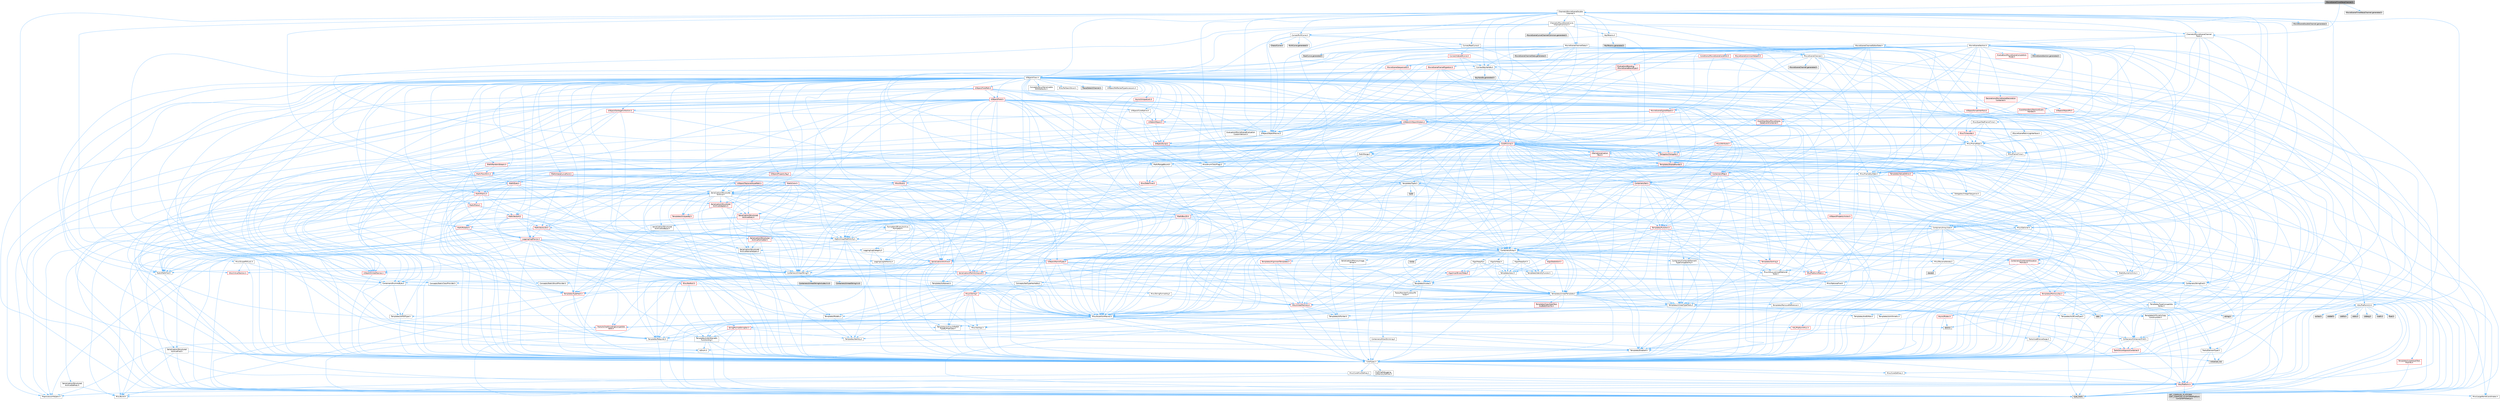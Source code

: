 digraph "MovieSceneTimeWarpChannel.h"
{
 // INTERACTIVE_SVG=YES
 // LATEX_PDF_SIZE
  bgcolor="transparent";
  edge [fontname=Helvetica,fontsize=10,labelfontname=Helvetica,labelfontsize=10];
  node [fontname=Helvetica,fontsize=10,shape=box,height=0.2,width=0.4];
  Node1 [id="Node000001",label="MovieSceneTimeWarpChannel.h",height=0.2,width=0.4,color="gray40", fillcolor="grey60", style="filled", fontcolor="black",tooltip=" "];
  Node1 -> Node2 [id="edge1_Node000001_Node000002",color="steelblue1",style="solid",tooltip=" "];
  Node2 [id="Node000002",label="Channels/MovieSceneChannel\lTraits.h",height=0.2,width=0.4,color="grey40", fillcolor="white", style="filled",URL="$df/dae/MovieSceneChannelTraits_8h.html",tooltip=" "];
  Node2 -> Node3 [id="edge2_Node000002_Node000003",color="steelblue1",style="solid",tooltip=" "];
  Node3 [id="Node000003",label="Containers/ArrayView.h",height=0.2,width=0.4,color="grey40", fillcolor="white", style="filled",URL="$d7/df4/ArrayView_8h.html",tooltip=" "];
  Node3 -> Node4 [id="edge3_Node000003_Node000004",color="steelblue1",style="solid",tooltip=" "];
  Node4 [id="Node000004",label="CoreTypes.h",height=0.2,width=0.4,color="grey40", fillcolor="white", style="filled",URL="$dc/dec/CoreTypes_8h.html",tooltip=" "];
  Node4 -> Node5 [id="edge4_Node000004_Node000005",color="steelblue1",style="solid",tooltip=" "];
  Node5 [id="Node000005",label="HAL/Platform.h",height=0.2,width=0.4,color="red", fillcolor="#FFF0F0", style="filled",URL="$d9/dd0/Platform_8h.html",tooltip=" "];
  Node5 -> Node6 [id="edge5_Node000005_Node000006",color="steelblue1",style="solid",tooltip=" "];
  Node6 [id="Node000006",label="Misc/Build.h",height=0.2,width=0.4,color="grey40", fillcolor="white", style="filled",URL="$d3/dbb/Build_8h.html",tooltip=" "];
  Node5 -> Node7 [id="edge6_Node000005_Node000007",color="steelblue1",style="solid",tooltip=" "];
  Node7 [id="Node000007",label="Misc/LargeWorldCoordinates.h",height=0.2,width=0.4,color="grey40", fillcolor="white", style="filled",URL="$d2/dcb/LargeWorldCoordinates_8h.html",tooltip=" "];
  Node5 -> Node8 [id="edge7_Node000005_Node000008",color="steelblue1",style="solid",tooltip=" "];
  Node8 [id="Node000008",label="type_traits",height=0.2,width=0.4,color="grey60", fillcolor="#E0E0E0", style="filled",tooltip=" "];
  Node5 -> Node9 [id="edge8_Node000005_Node000009",color="steelblue1",style="solid",tooltip=" "];
  Node9 [id="Node000009",label="PreprocessorHelpers.h",height=0.2,width=0.4,color="grey40", fillcolor="white", style="filled",URL="$db/ddb/PreprocessorHelpers_8h.html",tooltip=" "];
  Node5 -> Node10 [id="edge9_Node000005_Node000010",color="steelblue1",style="solid",tooltip=" "];
  Node10 [id="Node000010",label="UBT_COMPILED_PLATFORM\l/UBT_COMPILED_PLATFORMPlatform\lCompilerPreSetup.h",height=0.2,width=0.4,color="grey60", fillcolor="#E0E0E0", style="filled",tooltip=" "];
  Node4 -> Node15 [id="edge10_Node000004_Node000015",color="steelblue1",style="solid",tooltip=" "];
  Node15 [id="Node000015",label="ProfilingDebugging\l/UMemoryDefines.h",height=0.2,width=0.4,color="grey40", fillcolor="white", style="filled",URL="$d2/da2/UMemoryDefines_8h.html",tooltip=" "];
  Node4 -> Node16 [id="edge11_Node000004_Node000016",color="steelblue1",style="solid",tooltip=" "];
  Node16 [id="Node000016",label="Misc/CoreMiscDefines.h",height=0.2,width=0.4,color="grey40", fillcolor="white", style="filled",URL="$da/d38/CoreMiscDefines_8h.html",tooltip=" "];
  Node16 -> Node5 [id="edge12_Node000016_Node000005",color="steelblue1",style="solid",tooltip=" "];
  Node16 -> Node9 [id="edge13_Node000016_Node000009",color="steelblue1",style="solid",tooltip=" "];
  Node4 -> Node17 [id="edge14_Node000004_Node000017",color="steelblue1",style="solid",tooltip=" "];
  Node17 [id="Node000017",label="Misc/CoreDefines.h",height=0.2,width=0.4,color="grey40", fillcolor="white", style="filled",URL="$d3/dd2/CoreDefines_8h.html",tooltip=" "];
  Node3 -> Node18 [id="edge15_Node000003_Node000018",color="steelblue1",style="solid",tooltip=" "];
  Node18 [id="Node000018",label="Containers/ContainersFwd.h",height=0.2,width=0.4,color="grey40", fillcolor="white", style="filled",URL="$d4/d0a/ContainersFwd_8h.html",tooltip=" "];
  Node18 -> Node5 [id="edge16_Node000018_Node000005",color="steelblue1",style="solid",tooltip=" "];
  Node18 -> Node4 [id="edge17_Node000018_Node000004",color="steelblue1",style="solid",tooltip=" "];
  Node18 -> Node19 [id="edge18_Node000018_Node000019",color="steelblue1",style="solid",tooltip=" "];
  Node19 [id="Node000019",label="Traits/IsContiguousContainer.h",height=0.2,width=0.4,color="red", fillcolor="#FFF0F0", style="filled",URL="$d5/d3c/IsContiguousContainer_8h.html",tooltip=" "];
  Node19 -> Node4 [id="edge19_Node000019_Node000004",color="steelblue1",style="solid",tooltip=" "];
  Node19 -> Node21 [id="edge20_Node000019_Node000021",color="steelblue1",style="solid",tooltip=" "];
  Node21 [id="Node000021",label="initializer_list",height=0.2,width=0.4,color="grey60", fillcolor="#E0E0E0", style="filled",tooltip=" "];
  Node3 -> Node22 [id="edge21_Node000003_Node000022",color="steelblue1",style="solid",tooltip=" "];
  Node22 [id="Node000022",label="Misc/AssertionMacros.h",height=0.2,width=0.4,color="grey40", fillcolor="white", style="filled",URL="$d0/dfa/AssertionMacros_8h.html",tooltip=" "];
  Node22 -> Node4 [id="edge22_Node000022_Node000004",color="steelblue1",style="solid",tooltip=" "];
  Node22 -> Node5 [id="edge23_Node000022_Node000005",color="steelblue1",style="solid",tooltip=" "];
  Node22 -> Node23 [id="edge24_Node000022_Node000023",color="steelblue1",style="solid",tooltip=" "];
  Node23 [id="Node000023",label="HAL/PlatformMisc.h",height=0.2,width=0.4,color="red", fillcolor="#FFF0F0", style="filled",URL="$d0/df5/PlatformMisc_8h.html",tooltip=" "];
  Node23 -> Node4 [id="edge25_Node000023_Node000004",color="steelblue1",style="solid",tooltip=" "];
  Node22 -> Node9 [id="edge26_Node000022_Node000009",color="steelblue1",style="solid",tooltip=" "];
  Node22 -> Node55 [id="edge27_Node000022_Node000055",color="steelblue1",style="solid",tooltip=" "];
  Node55 [id="Node000055",label="Templates/EnableIf.h",height=0.2,width=0.4,color="grey40", fillcolor="white", style="filled",URL="$d7/d60/EnableIf_8h.html",tooltip=" "];
  Node55 -> Node4 [id="edge28_Node000055_Node000004",color="steelblue1",style="solid",tooltip=" "];
  Node22 -> Node56 [id="edge29_Node000022_Node000056",color="steelblue1",style="solid",tooltip=" "];
  Node56 [id="Node000056",label="Templates/IsArrayOrRefOf\lTypeByPredicate.h",height=0.2,width=0.4,color="grey40", fillcolor="white", style="filled",URL="$d6/da1/IsArrayOrRefOfTypeByPredicate_8h.html",tooltip=" "];
  Node56 -> Node4 [id="edge30_Node000056_Node000004",color="steelblue1",style="solid",tooltip=" "];
  Node22 -> Node57 [id="edge31_Node000022_Node000057",color="steelblue1",style="solid",tooltip=" "];
  Node57 [id="Node000057",label="Templates/IsValidVariadic\lFunctionArg.h",height=0.2,width=0.4,color="grey40", fillcolor="white", style="filled",URL="$d0/dc8/IsValidVariadicFunctionArg_8h.html",tooltip=" "];
  Node57 -> Node4 [id="edge32_Node000057_Node000004",color="steelblue1",style="solid",tooltip=" "];
  Node57 -> Node58 [id="edge33_Node000057_Node000058",color="steelblue1",style="solid",tooltip=" "];
  Node58 [id="Node000058",label="IsEnum.h",height=0.2,width=0.4,color="grey40", fillcolor="white", style="filled",URL="$d4/de5/IsEnum_8h.html",tooltip=" "];
  Node57 -> Node8 [id="edge34_Node000057_Node000008",color="steelblue1",style="solid",tooltip=" "];
  Node22 -> Node59 [id="edge35_Node000022_Node000059",color="steelblue1",style="solid",tooltip=" "];
  Node59 [id="Node000059",label="Traits/IsCharEncodingCompatible\lWith.h",height=0.2,width=0.4,color="red", fillcolor="#FFF0F0", style="filled",URL="$df/dd1/IsCharEncodingCompatibleWith_8h.html",tooltip=" "];
  Node59 -> Node8 [id="edge36_Node000059_Node000008",color="steelblue1",style="solid",tooltip=" "];
  Node22 -> Node61 [id="edge37_Node000022_Node000061",color="steelblue1",style="solid",tooltip=" "];
  Node61 [id="Node000061",label="Misc/VarArgs.h",height=0.2,width=0.4,color="grey40", fillcolor="white", style="filled",URL="$d5/d6f/VarArgs_8h.html",tooltip=" "];
  Node61 -> Node4 [id="edge38_Node000061_Node000004",color="steelblue1",style="solid",tooltip=" "];
  Node22 -> Node62 [id="edge39_Node000022_Node000062",color="steelblue1",style="solid",tooltip=" "];
  Node62 [id="Node000062",label="String/FormatStringSan.h",height=0.2,width=0.4,color="red", fillcolor="#FFF0F0", style="filled",URL="$d3/d8b/FormatStringSan_8h.html",tooltip=" "];
  Node62 -> Node8 [id="edge40_Node000062_Node000008",color="steelblue1",style="solid",tooltip=" "];
  Node62 -> Node4 [id="edge41_Node000062_Node000004",color="steelblue1",style="solid",tooltip=" "];
  Node62 -> Node63 [id="edge42_Node000062_Node000063",color="steelblue1",style="solid",tooltip=" "];
  Node63 [id="Node000063",label="Templates/Requires.h",height=0.2,width=0.4,color="grey40", fillcolor="white", style="filled",URL="$dc/d96/Requires_8h.html",tooltip=" "];
  Node63 -> Node55 [id="edge43_Node000063_Node000055",color="steelblue1",style="solid",tooltip=" "];
  Node63 -> Node8 [id="edge44_Node000063_Node000008",color="steelblue1",style="solid",tooltip=" "];
  Node62 -> Node64 [id="edge45_Node000062_Node000064",color="steelblue1",style="solid",tooltip=" "];
  Node64 [id="Node000064",label="Templates/Identity.h",height=0.2,width=0.4,color="grey40", fillcolor="white", style="filled",URL="$d0/dd5/Identity_8h.html",tooltip=" "];
  Node62 -> Node57 [id="edge46_Node000062_Node000057",color="steelblue1",style="solid",tooltip=" "];
  Node62 -> Node18 [id="edge47_Node000062_Node000018",color="steelblue1",style="solid",tooltip=" "];
  Node22 -> Node68 [id="edge48_Node000022_Node000068",color="steelblue1",style="solid",tooltip=" "];
  Node68 [id="Node000068",label="atomic",height=0.2,width=0.4,color="grey60", fillcolor="#E0E0E0", style="filled",tooltip=" "];
  Node3 -> Node69 [id="edge49_Node000003_Node000069",color="steelblue1",style="solid",tooltip=" "];
  Node69 [id="Node000069",label="Misc/ReverseIterate.h",height=0.2,width=0.4,color="grey40", fillcolor="white", style="filled",URL="$db/de3/ReverseIterate_8h.html",tooltip=" "];
  Node69 -> Node5 [id="edge50_Node000069_Node000005",color="steelblue1",style="solid",tooltip=" "];
  Node69 -> Node70 [id="edge51_Node000069_Node000070",color="steelblue1",style="solid",tooltip=" "];
  Node70 [id="Node000070",label="iterator",height=0.2,width=0.4,color="grey60", fillcolor="#E0E0E0", style="filled",tooltip=" "];
  Node3 -> Node71 [id="edge52_Node000003_Node000071",color="steelblue1",style="solid",tooltip=" "];
  Node71 [id="Node000071",label="Misc/IntrusiveUnsetOptional\lState.h",height=0.2,width=0.4,color="grey40", fillcolor="white", style="filled",URL="$d2/d0a/IntrusiveUnsetOptionalState_8h.html",tooltip=" "];
  Node71 -> Node72 [id="edge53_Node000071_Node000072",color="steelblue1",style="solid",tooltip=" "];
  Node72 [id="Node000072",label="Misc/OptionalFwd.h",height=0.2,width=0.4,color="grey40", fillcolor="white", style="filled",URL="$dc/d50/OptionalFwd_8h.html",tooltip=" "];
  Node3 -> Node73 [id="edge54_Node000003_Node000073",color="steelblue1",style="solid",tooltip=" "];
  Node73 [id="Node000073",label="Templates/Invoke.h",height=0.2,width=0.4,color="grey40", fillcolor="white", style="filled",URL="$d7/deb/Invoke_8h.html",tooltip=" "];
  Node73 -> Node4 [id="edge55_Node000073_Node000004",color="steelblue1",style="solid",tooltip=" "];
  Node73 -> Node74 [id="edge56_Node000073_Node000074",color="steelblue1",style="solid",tooltip=" "];
  Node74 [id="Node000074",label="Traits/MemberFunctionPtr\lOuter.h",height=0.2,width=0.4,color="grey40", fillcolor="white", style="filled",URL="$db/da7/MemberFunctionPtrOuter_8h.html",tooltip=" "];
  Node73 -> Node75 [id="edge57_Node000073_Node000075",color="steelblue1",style="solid",tooltip=" "];
  Node75 [id="Node000075",label="Templates/UnrealTemplate.h",height=0.2,width=0.4,color="grey40", fillcolor="white", style="filled",URL="$d4/d24/UnrealTemplate_8h.html",tooltip=" "];
  Node75 -> Node4 [id="edge58_Node000075_Node000004",color="steelblue1",style="solid",tooltip=" "];
  Node75 -> Node76 [id="edge59_Node000075_Node000076",color="steelblue1",style="solid",tooltip=" "];
  Node76 [id="Node000076",label="Templates/IsPointer.h",height=0.2,width=0.4,color="grey40", fillcolor="white", style="filled",URL="$d7/d05/IsPointer_8h.html",tooltip=" "];
  Node76 -> Node4 [id="edge60_Node000076_Node000004",color="steelblue1",style="solid",tooltip=" "];
  Node75 -> Node77 [id="edge61_Node000075_Node000077",color="steelblue1",style="solid",tooltip=" "];
  Node77 [id="Node000077",label="HAL/UnrealMemory.h",height=0.2,width=0.4,color="red", fillcolor="#FFF0F0", style="filled",URL="$d9/d96/UnrealMemory_8h.html",tooltip=" "];
  Node77 -> Node4 [id="edge62_Node000077_Node000004",color="steelblue1",style="solid",tooltip=" "];
  Node77 -> Node76 [id="edge63_Node000077_Node000076",color="steelblue1",style="solid",tooltip=" "];
  Node75 -> Node97 [id="edge64_Node000075_Node000097",color="steelblue1",style="solid",tooltip=" "];
  Node97 [id="Node000097",label="Templates/CopyQualifiers\lAndRefsFromTo.h",height=0.2,width=0.4,color="red", fillcolor="#FFF0F0", style="filled",URL="$d3/db3/CopyQualifiersAndRefsFromTo_8h.html",tooltip=" "];
  Node75 -> Node99 [id="edge65_Node000075_Node000099",color="steelblue1",style="solid",tooltip=" "];
  Node99 [id="Node000099",label="Templates/UnrealTypeTraits.h",height=0.2,width=0.4,color="grey40", fillcolor="white", style="filled",URL="$d2/d2d/UnrealTypeTraits_8h.html",tooltip=" "];
  Node99 -> Node4 [id="edge66_Node000099_Node000004",color="steelblue1",style="solid",tooltip=" "];
  Node99 -> Node76 [id="edge67_Node000099_Node000076",color="steelblue1",style="solid",tooltip=" "];
  Node99 -> Node22 [id="edge68_Node000099_Node000022",color="steelblue1",style="solid",tooltip=" "];
  Node99 -> Node90 [id="edge69_Node000099_Node000090",color="steelblue1",style="solid",tooltip=" "];
  Node90 [id="Node000090",label="Templates/AndOrNot.h",height=0.2,width=0.4,color="grey40", fillcolor="white", style="filled",URL="$db/d0a/AndOrNot_8h.html",tooltip=" "];
  Node90 -> Node4 [id="edge70_Node000090_Node000004",color="steelblue1",style="solid",tooltip=" "];
  Node99 -> Node55 [id="edge71_Node000099_Node000055",color="steelblue1",style="solid",tooltip=" "];
  Node99 -> Node100 [id="edge72_Node000099_Node000100",color="steelblue1",style="solid",tooltip=" "];
  Node100 [id="Node000100",label="Templates/IsArithmetic.h",height=0.2,width=0.4,color="grey40", fillcolor="white", style="filled",URL="$d2/d5d/IsArithmetic_8h.html",tooltip=" "];
  Node100 -> Node4 [id="edge73_Node000100_Node000004",color="steelblue1",style="solid",tooltip=" "];
  Node99 -> Node58 [id="edge74_Node000099_Node000058",color="steelblue1",style="solid",tooltip=" "];
  Node99 -> Node101 [id="edge75_Node000099_Node000101",color="steelblue1",style="solid",tooltip=" "];
  Node101 [id="Node000101",label="Templates/Models.h",height=0.2,width=0.4,color="grey40", fillcolor="white", style="filled",URL="$d3/d0c/Models_8h.html",tooltip=" "];
  Node101 -> Node64 [id="edge76_Node000101_Node000064",color="steelblue1",style="solid",tooltip=" "];
  Node99 -> Node102 [id="edge77_Node000099_Node000102",color="steelblue1",style="solid",tooltip=" "];
  Node102 [id="Node000102",label="Templates/IsPODType.h",height=0.2,width=0.4,color="grey40", fillcolor="white", style="filled",URL="$d7/db1/IsPODType_8h.html",tooltip=" "];
  Node102 -> Node4 [id="edge78_Node000102_Node000004",color="steelblue1",style="solid",tooltip=" "];
  Node99 -> Node103 [id="edge79_Node000099_Node000103",color="steelblue1",style="solid",tooltip=" "];
  Node103 [id="Node000103",label="Templates/IsUECoreType.h",height=0.2,width=0.4,color="grey40", fillcolor="white", style="filled",URL="$d1/db8/IsUECoreType_8h.html",tooltip=" "];
  Node103 -> Node4 [id="edge80_Node000103_Node000004",color="steelblue1",style="solid",tooltip=" "];
  Node103 -> Node8 [id="edge81_Node000103_Node000008",color="steelblue1",style="solid",tooltip=" "];
  Node99 -> Node91 [id="edge82_Node000099_Node000091",color="steelblue1",style="solid",tooltip=" "];
  Node91 [id="Node000091",label="Templates/IsTriviallyCopy\lConstructible.h",height=0.2,width=0.4,color="grey40", fillcolor="white", style="filled",URL="$d3/d78/IsTriviallyCopyConstructible_8h.html",tooltip=" "];
  Node91 -> Node4 [id="edge83_Node000091_Node000004",color="steelblue1",style="solid",tooltip=" "];
  Node91 -> Node8 [id="edge84_Node000091_Node000008",color="steelblue1",style="solid",tooltip=" "];
  Node75 -> Node104 [id="edge85_Node000075_Node000104",color="steelblue1",style="solid",tooltip=" "];
  Node104 [id="Node000104",label="Templates/RemoveReference.h",height=0.2,width=0.4,color="grey40", fillcolor="white", style="filled",URL="$da/dbe/RemoveReference_8h.html",tooltip=" "];
  Node104 -> Node4 [id="edge86_Node000104_Node000004",color="steelblue1",style="solid",tooltip=" "];
  Node75 -> Node63 [id="edge87_Node000075_Node000063",color="steelblue1",style="solid",tooltip=" "];
  Node75 -> Node105 [id="edge88_Node000075_Node000105",color="steelblue1",style="solid",tooltip=" "];
  Node105 [id="Node000105",label="Templates/TypeCompatible\lBytes.h",height=0.2,width=0.4,color="grey40", fillcolor="white", style="filled",URL="$df/d0a/TypeCompatibleBytes_8h.html",tooltip=" "];
  Node105 -> Node4 [id="edge89_Node000105_Node000004",color="steelblue1",style="solid",tooltip=" "];
  Node105 -> Node40 [id="edge90_Node000105_Node000040",color="steelblue1",style="solid",tooltip=" "];
  Node40 [id="Node000040",label="string.h",height=0.2,width=0.4,color="grey60", fillcolor="#E0E0E0", style="filled",tooltip=" "];
  Node105 -> Node32 [id="edge91_Node000105_Node000032",color="steelblue1",style="solid",tooltip=" "];
  Node32 [id="Node000032",label="new",height=0.2,width=0.4,color="grey60", fillcolor="#E0E0E0", style="filled",tooltip=" "];
  Node105 -> Node8 [id="edge92_Node000105_Node000008",color="steelblue1",style="solid",tooltip=" "];
  Node75 -> Node64 [id="edge93_Node000075_Node000064",color="steelblue1",style="solid",tooltip=" "];
  Node75 -> Node19 [id="edge94_Node000075_Node000019",color="steelblue1",style="solid",tooltip=" "];
  Node75 -> Node106 [id="edge95_Node000075_Node000106",color="steelblue1",style="solid",tooltip=" "];
  Node106 [id="Node000106",label="Traits/UseBitwiseSwap.h",height=0.2,width=0.4,color="grey40", fillcolor="white", style="filled",URL="$db/df3/UseBitwiseSwap_8h.html",tooltip=" "];
  Node106 -> Node4 [id="edge96_Node000106_Node000004",color="steelblue1",style="solid",tooltip=" "];
  Node106 -> Node8 [id="edge97_Node000106_Node000008",color="steelblue1",style="solid",tooltip=" "];
  Node75 -> Node8 [id="edge98_Node000075_Node000008",color="steelblue1",style="solid",tooltip=" "];
  Node73 -> Node8 [id="edge99_Node000073_Node000008",color="steelblue1",style="solid",tooltip=" "];
  Node3 -> Node99 [id="edge100_Node000003_Node000099",color="steelblue1",style="solid",tooltip=" "];
  Node3 -> Node26 [id="edge101_Node000003_Node000026",color="steelblue1",style="solid",tooltip=" "];
  Node26 [id="Node000026",label="Traits/ElementType.h",height=0.2,width=0.4,color="grey40", fillcolor="white", style="filled",URL="$d5/d4f/ElementType_8h.html",tooltip=" "];
  Node26 -> Node5 [id="edge102_Node000026_Node000005",color="steelblue1",style="solid",tooltip=" "];
  Node26 -> Node21 [id="edge103_Node000026_Node000021",color="steelblue1",style="solid",tooltip=" "];
  Node26 -> Node8 [id="edge104_Node000026_Node000008",color="steelblue1",style="solid",tooltip=" "];
  Node3 -> Node107 [id="edge105_Node000003_Node000107",color="steelblue1",style="solid",tooltip=" "];
  Node107 [id="Node000107",label="Containers/Array.h",height=0.2,width=0.4,color="grey40", fillcolor="white", style="filled",URL="$df/dd0/Array_8h.html",tooltip=" "];
  Node107 -> Node4 [id="edge106_Node000107_Node000004",color="steelblue1",style="solid",tooltip=" "];
  Node107 -> Node22 [id="edge107_Node000107_Node000022",color="steelblue1",style="solid",tooltip=" "];
  Node107 -> Node71 [id="edge108_Node000107_Node000071",color="steelblue1",style="solid",tooltip=" "];
  Node107 -> Node69 [id="edge109_Node000107_Node000069",color="steelblue1",style="solid",tooltip=" "];
  Node107 -> Node77 [id="edge110_Node000107_Node000077",color="steelblue1",style="solid",tooltip=" "];
  Node107 -> Node99 [id="edge111_Node000107_Node000099",color="steelblue1",style="solid",tooltip=" "];
  Node107 -> Node75 [id="edge112_Node000107_Node000075",color="steelblue1",style="solid",tooltip=" "];
  Node107 -> Node108 [id="edge113_Node000107_Node000108",color="steelblue1",style="solid",tooltip=" "];
  Node108 [id="Node000108",label="Containers/AllowShrinking.h",height=0.2,width=0.4,color="grey40", fillcolor="white", style="filled",URL="$d7/d1a/AllowShrinking_8h.html",tooltip=" "];
  Node108 -> Node4 [id="edge114_Node000108_Node000004",color="steelblue1",style="solid",tooltip=" "];
  Node107 -> Node109 [id="edge115_Node000107_Node000109",color="steelblue1",style="solid",tooltip=" "];
  Node109 [id="Node000109",label="Containers/ContainerAllocation\lPolicies.h",height=0.2,width=0.4,color="red", fillcolor="#FFF0F0", style="filled",URL="$d7/dff/ContainerAllocationPolicies_8h.html",tooltip=" "];
  Node109 -> Node4 [id="edge116_Node000109_Node000004",color="steelblue1",style="solid",tooltip=" "];
  Node109 -> Node109 [id="edge117_Node000109_Node000109",color="steelblue1",style="solid",tooltip=" "];
  Node109 -> Node111 [id="edge118_Node000109_Node000111",color="steelblue1",style="solid",tooltip=" "];
  Node111 [id="Node000111",label="HAL/PlatformMath.h",height=0.2,width=0.4,color="red", fillcolor="#FFF0F0", style="filled",URL="$dc/d53/PlatformMath_8h.html",tooltip=" "];
  Node111 -> Node4 [id="edge119_Node000111_Node000004",color="steelblue1",style="solid",tooltip=" "];
  Node109 -> Node77 [id="edge120_Node000109_Node000077",color="steelblue1",style="solid",tooltip=" "];
  Node109 -> Node41 [id="edge121_Node000109_Node000041",color="steelblue1",style="solid",tooltip=" "];
  Node41 [id="Node000041",label="Math/NumericLimits.h",height=0.2,width=0.4,color="grey40", fillcolor="white", style="filled",URL="$df/d1b/NumericLimits_8h.html",tooltip=" "];
  Node41 -> Node4 [id="edge122_Node000041_Node000004",color="steelblue1",style="solid",tooltip=" "];
  Node109 -> Node22 [id="edge123_Node000109_Node000022",color="steelblue1",style="solid",tooltip=" "];
  Node109 -> Node120 [id="edge124_Node000109_Node000120",color="steelblue1",style="solid",tooltip=" "];
  Node120 [id="Node000120",label="Templates/MemoryOps.h",height=0.2,width=0.4,color="red", fillcolor="#FFF0F0", style="filled",URL="$db/dea/MemoryOps_8h.html",tooltip=" "];
  Node120 -> Node4 [id="edge125_Node000120_Node000004",color="steelblue1",style="solid",tooltip=" "];
  Node120 -> Node77 [id="edge126_Node000120_Node000077",color="steelblue1",style="solid",tooltip=" "];
  Node120 -> Node91 [id="edge127_Node000120_Node000091",color="steelblue1",style="solid",tooltip=" "];
  Node120 -> Node63 [id="edge128_Node000120_Node000063",color="steelblue1",style="solid",tooltip=" "];
  Node120 -> Node99 [id="edge129_Node000120_Node000099",color="steelblue1",style="solid",tooltip=" "];
  Node120 -> Node106 [id="edge130_Node000120_Node000106",color="steelblue1",style="solid",tooltip=" "];
  Node120 -> Node32 [id="edge131_Node000120_Node000032",color="steelblue1",style="solid",tooltip=" "];
  Node120 -> Node8 [id="edge132_Node000120_Node000008",color="steelblue1",style="solid",tooltip=" "];
  Node109 -> Node105 [id="edge133_Node000109_Node000105",color="steelblue1",style="solid",tooltip=" "];
  Node109 -> Node8 [id="edge134_Node000109_Node000008",color="steelblue1",style="solid",tooltip=" "];
  Node107 -> Node121 [id="edge135_Node000107_Node000121",color="steelblue1",style="solid",tooltip=" "];
  Node121 [id="Node000121",label="Containers/ContainerElement\lTypeCompatibility.h",height=0.2,width=0.4,color="grey40", fillcolor="white", style="filled",URL="$df/ddf/ContainerElementTypeCompatibility_8h.html",tooltip=" "];
  Node121 -> Node4 [id="edge136_Node000121_Node000004",color="steelblue1",style="solid",tooltip=" "];
  Node121 -> Node99 [id="edge137_Node000121_Node000099",color="steelblue1",style="solid",tooltip=" "];
  Node107 -> Node122 [id="edge138_Node000107_Node000122",color="steelblue1",style="solid",tooltip=" "];
  Node122 [id="Node000122",label="Serialization/Archive.h",height=0.2,width=0.4,color="red", fillcolor="#FFF0F0", style="filled",URL="$d7/d3b/Archive_8h.html",tooltip=" "];
  Node122 -> Node4 [id="edge139_Node000122_Node000004",color="steelblue1",style="solid",tooltip=" "];
  Node122 -> Node28 [id="edge140_Node000122_Node000028",color="steelblue1",style="solid",tooltip=" "];
  Node28 [id="Node000028",label="Math/MathFwd.h",height=0.2,width=0.4,color="grey40", fillcolor="white", style="filled",URL="$d2/d10/MathFwd_8h.html",tooltip=" "];
  Node28 -> Node5 [id="edge141_Node000028_Node000005",color="steelblue1",style="solid",tooltip=" "];
  Node122 -> Node22 [id="edge142_Node000122_Node000022",color="steelblue1",style="solid",tooltip=" "];
  Node122 -> Node6 [id="edge143_Node000122_Node000006",color="steelblue1",style="solid",tooltip=" "];
  Node122 -> Node61 [id="edge144_Node000122_Node000061",color="steelblue1",style="solid",tooltip=" "];
  Node122 -> Node55 [id="edge145_Node000122_Node000055",color="steelblue1",style="solid",tooltip=" "];
  Node122 -> Node56 [id="edge146_Node000122_Node000056",color="steelblue1",style="solid",tooltip=" "];
  Node122 -> Node57 [id="edge147_Node000122_Node000057",color="steelblue1",style="solid",tooltip=" "];
  Node122 -> Node75 [id="edge148_Node000122_Node000075",color="steelblue1",style="solid",tooltip=" "];
  Node122 -> Node59 [id="edge149_Node000122_Node000059",color="steelblue1",style="solid",tooltip=" "];
  Node107 -> Node132 [id="edge150_Node000107_Node000132",color="steelblue1",style="solid",tooltip=" "];
  Node132 [id="Node000132",label="Serialization/MemoryImage\lWriter.h",height=0.2,width=0.4,color="grey40", fillcolor="white", style="filled",URL="$d0/d08/MemoryImageWriter_8h.html",tooltip=" "];
  Node132 -> Node4 [id="edge151_Node000132_Node000004",color="steelblue1",style="solid",tooltip=" "];
  Node132 -> Node133 [id="edge152_Node000132_Node000133",color="steelblue1",style="solid",tooltip=" "];
  Node133 [id="Node000133",label="Serialization/MemoryLayout.h",height=0.2,width=0.4,color="red", fillcolor="#FFF0F0", style="filled",URL="$d7/d66/MemoryLayout_8h.html",tooltip=" "];
  Node133 -> Node134 [id="edge153_Node000133_Node000134",color="steelblue1",style="solid",tooltip=" "];
  Node134 [id="Node000134",label="Concepts/StaticClassProvider.h",height=0.2,width=0.4,color="grey40", fillcolor="white", style="filled",URL="$dd/d83/StaticClassProvider_8h.html",tooltip=" "];
  Node133 -> Node135 [id="edge154_Node000133_Node000135",color="steelblue1",style="solid",tooltip=" "];
  Node135 [id="Node000135",label="Concepts/StaticStructProvider.h",height=0.2,width=0.4,color="grey40", fillcolor="white", style="filled",URL="$d5/d77/StaticStructProvider_8h.html",tooltip=" "];
  Node133 -> Node136 [id="edge155_Node000133_Node000136",color="steelblue1",style="solid",tooltip=" "];
  Node136 [id="Node000136",label="Containers/EnumAsByte.h",height=0.2,width=0.4,color="grey40", fillcolor="white", style="filled",URL="$d6/d9a/EnumAsByte_8h.html",tooltip=" "];
  Node136 -> Node4 [id="edge156_Node000136_Node000004",color="steelblue1",style="solid",tooltip=" "];
  Node136 -> Node102 [id="edge157_Node000136_Node000102",color="steelblue1",style="solid",tooltip=" "];
  Node136 -> Node137 [id="edge158_Node000136_Node000137",color="steelblue1",style="solid",tooltip=" "];
  Node137 [id="Node000137",label="Templates/TypeHash.h",height=0.2,width=0.4,color="red", fillcolor="#FFF0F0", style="filled",URL="$d1/d62/TypeHash_8h.html",tooltip=" "];
  Node137 -> Node4 [id="edge159_Node000137_Node000004",color="steelblue1",style="solid",tooltip=" "];
  Node137 -> Node63 [id="edge160_Node000137_Node000063",color="steelblue1",style="solid",tooltip=" "];
  Node137 -> Node8 [id="edge161_Node000137_Node000008",color="steelblue1",style="solid",tooltip=" "];
  Node133 -> Node25 [id="edge162_Node000133_Node000025",color="steelblue1",style="solid",tooltip=" "];
  Node25 [id="Node000025",label="Containers/StringFwd.h",height=0.2,width=0.4,color="grey40", fillcolor="white", style="filled",URL="$df/d37/StringFwd_8h.html",tooltip=" "];
  Node25 -> Node4 [id="edge163_Node000025_Node000004",color="steelblue1",style="solid",tooltip=" "];
  Node25 -> Node26 [id="edge164_Node000025_Node000026",color="steelblue1",style="solid",tooltip=" "];
  Node25 -> Node19 [id="edge165_Node000025_Node000019",color="steelblue1",style="solid",tooltip=" "];
  Node133 -> Node77 [id="edge166_Node000133_Node000077",color="steelblue1",style="solid",tooltip=" "];
  Node133 -> Node55 [id="edge167_Node000133_Node000055",color="steelblue1",style="solid",tooltip=" "];
  Node133 -> Node145 [id="edge168_Node000133_Node000145",color="steelblue1",style="solid",tooltip=" "];
  Node145 [id="Node000145",label="Templates/IsAbstract.h",height=0.2,width=0.4,color="grey40", fillcolor="white", style="filled",URL="$d8/db7/IsAbstract_8h.html",tooltip=" "];
  Node133 -> Node101 [id="edge169_Node000133_Node000101",color="steelblue1",style="solid",tooltip=" "];
  Node133 -> Node75 [id="edge170_Node000133_Node000075",color="steelblue1",style="solid",tooltip=" "];
  Node107 -> Node146 [id="edge171_Node000107_Node000146",color="steelblue1",style="solid",tooltip=" "];
  Node146 [id="Node000146",label="Algo/Heapify.h",height=0.2,width=0.4,color="grey40", fillcolor="white", style="filled",URL="$d0/d2a/Heapify_8h.html",tooltip=" "];
  Node146 -> Node147 [id="edge172_Node000146_Node000147",color="steelblue1",style="solid",tooltip=" "];
  Node147 [id="Node000147",label="Algo/Impl/BinaryHeap.h",height=0.2,width=0.4,color="red", fillcolor="#FFF0F0", style="filled",URL="$d7/da3/Algo_2Impl_2BinaryHeap_8h.html",tooltip=" "];
  Node147 -> Node73 [id="edge173_Node000147_Node000073",color="steelblue1",style="solid",tooltip=" "];
  Node147 -> Node8 [id="edge174_Node000147_Node000008",color="steelblue1",style="solid",tooltip=" "];
  Node146 -> Node150 [id="edge175_Node000146_Node000150",color="steelblue1",style="solid",tooltip=" "];
  Node150 [id="Node000150",label="Templates/IdentityFunctor.h",height=0.2,width=0.4,color="grey40", fillcolor="white", style="filled",URL="$d7/d2e/IdentityFunctor_8h.html",tooltip=" "];
  Node150 -> Node5 [id="edge176_Node000150_Node000005",color="steelblue1",style="solid",tooltip=" "];
  Node146 -> Node73 [id="edge177_Node000146_Node000073",color="steelblue1",style="solid",tooltip=" "];
  Node146 -> Node151 [id="edge178_Node000146_Node000151",color="steelblue1",style="solid",tooltip=" "];
  Node151 [id="Node000151",label="Templates/Less.h",height=0.2,width=0.4,color="grey40", fillcolor="white", style="filled",URL="$de/dc8/Less_8h.html",tooltip=" "];
  Node151 -> Node4 [id="edge179_Node000151_Node000004",color="steelblue1",style="solid",tooltip=" "];
  Node151 -> Node75 [id="edge180_Node000151_Node000075",color="steelblue1",style="solid",tooltip=" "];
  Node146 -> Node75 [id="edge181_Node000146_Node000075",color="steelblue1",style="solid",tooltip=" "];
  Node107 -> Node152 [id="edge182_Node000107_Node000152",color="steelblue1",style="solid",tooltip=" "];
  Node152 [id="Node000152",label="Algo/HeapSort.h",height=0.2,width=0.4,color="grey40", fillcolor="white", style="filled",URL="$d3/d92/HeapSort_8h.html",tooltip=" "];
  Node152 -> Node147 [id="edge183_Node000152_Node000147",color="steelblue1",style="solid",tooltip=" "];
  Node152 -> Node150 [id="edge184_Node000152_Node000150",color="steelblue1",style="solid",tooltip=" "];
  Node152 -> Node151 [id="edge185_Node000152_Node000151",color="steelblue1",style="solid",tooltip=" "];
  Node152 -> Node75 [id="edge186_Node000152_Node000075",color="steelblue1",style="solid",tooltip=" "];
  Node107 -> Node153 [id="edge187_Node000107_Node000153",color="steelblue1",style="solid",tooltip=" "];
  Node153 [id="Node000153",label="Algo/IsHeap.h",height=0.2,width=0.4,color="grey40", fillcolor="white", style="filled",URL="$de/d32/IsHeap_8h.html",tooltip=" "];
  Node153 -> Node147 [id="edge188_Node000153_Node000147",color="steelblue1",style="solid",tooltip=" "];
  Node153 -> Node150 [id="edge189_Node000153_Node000150",color="steelblue1",style="solid",tooltip=" "];
  Node153 -> Node73 [id="edge190_Node000153_Node000073",color="steelblue1",style="solid",tooltip=" "];
  Node153 -> Node151 [id="edge191_Node000153_Node000151",color="steelblue1",style="solid",tooltip=" "];
  Node153 -> Node75 [id="edge192_Node000153_Node000075",color="steelblue1",style="solid",tooltip=" "];
  Node107 -> Node147 [id="edge193_Node000107_Node000147",color="steelblue1",style="solid",tooltip=" "];
  Node107 -> Node154 [id="edge194_Node000107_Node000154",color="steelblue1",style="solid",tooltip=" "];
  Node154 [id="Node000154",label="Algo/StableSort.h",height=0.2,width=0.4,color="red", fillcolor="#FFF0F0", style="filled",URL="$d7/d3c/StableSort_8h.html",tooltip=" "];
  Node154 -> Node150 [id="edge195_Node000154_Node000150",color="steelblue1",style="solid",tooltip=" "];
  Node154 -> Node73 [id="edge196_Node000154_Node000073",color="steelblue1",style="solid",tooltip=" "];
  Node154 -> Node151 [id="edge197_Node000154_Node000151",color="steelblue1",style="solid",tooltip=" "];
  Node154 -> Node75 [id="edge198_Node000154_Node000075",color="steelblue1",style="solid",tooltip=" "];
  Node107 -> Node157 [id="edge199_Node000107_Node000157",color="steelblue1",style="solid",tooltip=" "];
  Node157 [id="Node000157",label="Concepts/GetTypeHashable.h",height=0.2,width=0.4,color="grey40", fillcolor="white", style="filled",URL="$d3/da2/GetTypeHashable_8h.html",tooltip=" "];
  Node157 -> Node4 [id="edge200_Node000157_Node000004",color="steelblue1",style="solid",tooltip=" "];
  Node157 -> Node137 [id="edge201_Node000157_Node000137",color="steelblue1",style="solid",tooltip=" "];
  Node107 -> Node150 [id="edge202_Node000107_Node000150",color="steelblue1",style="solid",tooltip=" "];
  Node107 -> Node73 [id="edge203_Node000107_Node000073",color="steelblue1",style="solid",tooltip=" "];
  Node107 -> Node151 [id="edge204_Node000107_Node000151",color="steelblue1",style="solid",tooltip=" "];
  Node107 -> Node158 [id="edge205_Node000107_Node000158",color="steelblue1",style="solid",tooltip=" "];
  Node158 [id="Node000158",label="Templates/LosesQualifiers\lFromTo.h",height=0.2,width=0.4,color="red", fillcolor="#FFF0F0", style="filled",URL="$d2/db3/LosesQualifiersFromTo_8h.html",tooltip=" "];
  Node158 -> Node8 [id="edge206_Node000158_Node000008",color="steelblue1",style="solid",tooltip=" "];
  Node107 -> Node63 [id="edge207_Node000107_Node000063",color="steelblue1",style="solid",tooltip=" "];
  Node107 -> Node159 [id="edge208_Node000107_Node000159",color="steelblue1",style="solid",tooltip=" "];
  Node159 [id="Node000159",label="Templates/Sorting.h",height=0.2,width=0.4,color="red", fillcolor="#FFF0F0", style="filled",URL="$d3/d9e/Sorting_8h.html",tooltip=" "];
  Node159 -> Node4 [id="edge209_Node000159_Node000004",color="steelblue1",style="solid",tooltip=" "];
  Node159 -> Node111 [id="edge210_Node000159_Node000111",color="steelblue1",style="solid",tooltip=" "];
  Node159 -> Node151 [id="edge211_Node000159_Node000151",color="steelblue1",style="solid",tooltip=" "];
  Node107 -> Node163 [id="edge212_Node000107_Node000163",color="steelblue1",style="solid",tooltip=" "];
  Node163 [id="Node000163",label="Templates/AlignmentTemplates.h",height=0.2,width=0.4,color="red", fillcolor="#FFF0F0", style="filled",URL="$dd/d32/AlignmentTemplates_8h.html",tooltip=" "];
  Node163 -> Node4 [id="edge213_Node000163_Node000004",color="steelblue1",style="solid",tooltip=" "];
  Node163 -> Node76 [id="edge214_Node000163_Node000076",color="steelblue1",style="solid",tooltip=" "];
  Node107 -> Node26 [id="edge215_Node000107_Node000026",color="steelblue1",style="solid",tooltip=" "];
  Node107 -> Node117 [id="edge216_Node000107_Node000117",color="steelblue1",style="solid",tooltip=" "];
  Node117 [id="Node000117",label="limits",height=0.2,width=0.4,color="grey60", fillcolor="#E0E0E0", style="filled",tooltip=" "];
  Node107 -> Node8 [id="edge217_Node000107_Node000008",color="steelblue1",style="solid",tooltip=" "];
  Node3 -> Node162 [id="edge218_Node000003_Node000162",color="steelblue1",style="solid",tooltip=" "];
  Node162 [id="Node000162",label="Math/UnrealMathUtility.h",height=0.2,width=0.4,color="grey40", fillcolor="white", style="filled",URL="$db/db8/UnrealMathUtility_8h.html",tooltip=" "];
  Node162 -> Node4 [id="edge219_Node000162_Node000004",color="steelblue1",style="solid",tooltip=" "];
  Node162 -> Node22 [id="edge220_Node000162_Node000022",color="steelblue1",style="solid",tooltip=" "];
  Node162 -> Node111 [id="edge221_Node000162_Node000111",color="steelblue1",style="solid",tooltip=" "];
  Node162 -> Node28 [id="edge222_Node000162_Node000028",color="steelblue1",style="solid",tooltip=" "];
  Node162 -> Node64 [id="edge223_Node000162_Node000064",color="steelblue1",style="solid",tooltip=" "];
  Node162 -> Node63 [id="edge224_Node000162_Node000063",color="steelblue1",style="solid",tooltip=" "];
  Node3 -> Node8 [id="edge225_Node000003_Node000008",color="steelblue1",style="solid",tooltip=" "];
  Node2 -> Node164 [id="edge226_Node000002_Node000164",color="steelblue1",style="solid",tooltip=" "];
  Node164 [id="Node000164",label="Misc/FrameNumber.h",height=0.2,width=0.4,color="grey40", fillcolor="white", style="filled",URL="$dd/dbd/FrameNumber_8h.html",tooltip=" "];
  Node164 -> Node4 [id="edge227_Node000164_Node000004",color="steelblue1",style="solid",tooltip=" "];
  Node164 -> Node41 [id="edge228_Node000164_Node000041",color="steelblue1",style="solid",tooltip=" "];
  Node164 -> Node162 [id="edge229_Node000164_Node000162",color="steelblue1",style="solid",tooltip=" "];
  Node164 -> Node55 [id="edge230_Node000164_Node000055",color="steelblue1",style="solid",tooltip=" "];
  Node164 -> Node99 [id="edge231_Node000164_Node000099",color="steelblue1",style="solid",tooltip=" "];
  Node2 -> Node165 [id="edge232_Node000002_Node000165",color="steelblue1",style="solid",tooltip=" "];
  Node165 [id="Node000165",label="Misc/FrameTime.h",height=0.2,width=0.4,color="grey40", fillcolor="white", style="filled",URL="$d8/d9a/FrameTime_8h.html",tooltip=" "];
  Node165 -> Node164 [id="edge233_Node000165_Node000164",color="steelblue1",style="solid",tooltip=" "];
  Node165 -> Node22 [id="edge234_Node000165_Node000022",color="steelblue1",style="solid",tooltip=" "];
  Node165 -> Node55 [id="edge235_Node000165_Node000055",color="steelblue1",style="solid",tooltip=" "];
  Node165 -> Node166 [id="edge236_Node000165_Node000166",color="steelblue1",style="solid",tooltip=" "];
  Node166 [id="Node000166",label="Containers/UnrealString.h",height=0.2,width=0.4,color="grey40", fillcolor="white", style="filled",URL="$d5/dba/UnrealString_8h.html",tooltip=" "];
  Node166 -> Node167 [id="edge237_Node000166_Node000167",color="steelblue1",style="solid",tooltip=" "];
  Node167 [id="Node000167",label="Containers/UnrealStringIncludes.h.inl",height=0.2,width=0.4,color="grey60", fillcolor="#E0E0E0", style="filled",tooltip=" "];
  Node166 -> Node168 [id="edge238_Node000166_Node000168",color="steelblue1",style="solid",tooltip=" "];
  Node168 [id="Node000168",label="Containers/UnrealString.h.inl",height=0.2,width=0.4,color="grey60", fillcolor="#E0E0E0", style="filled",tooltip=" "];
  Node166 -> Node169 [id="edge239_Node000166_Node000169",color="steelblue1",style="solid",tooltip=" "];
  Node169 [id="Node000169",label="Misc/StringFormatArg.h",height=0.2,width=0.4,color="grey40", fillcolor="white", style="filled",URL="$d2/d16/StringFormatArg_8h.html",tooltip=" "];
  Node169 -> Node18 [id="edge240_Node000169_Node000018",color="steelblue1",style="solid",tooltip=" "];
  Node2 -> Node170 [id="edge241_Node000002_Node000170",color="steelblue1",style="solid",tooltip=" "];
  Node170 [id="Node000170",label="Misc/FrameRate.h",height=0.2,width=0.4,color="grey40", fillcolor="white", style="filled",URL="$d1/d9e/FrameRate_8h.html",tooltip=" "];
  Node170 -> Node5 [id="edge242_Node000170_Node000005",color="steelblue1",style="solid",tooltip=" "];
  Node170 -> Node171 [id="edge243_Node000170_Node000171",color="steelblue1",style="solid",tooltip=" "];
  Node171 [id="Node000171",label="Internationalization\l/Text.h",height=0.2,width=0.4,color="red", fillcolor="#FFF0F0", style="filled",URL="$d6/d35/Text_8h.html",tooltip=" "];
  Node171 -> Node4 [id="edge244_Node000171_Node000004",color="steelblue1",style="solid",tooltip=" "];
  Node171 -> Node22 [id="edge245_Node000171_Node000022",color="steelblue1",style="solid",tooltip=" "];
  Node171 -> Node43 [id="edge246_Node000171_Node000043",color="steelblue1",style="solid",tooltip=" "];
  Node43 [id="Node000043",label="Misc/EnumClassFlags.h",height=0.2,width=0.4,color="grey40", fillcolor="white", style="filled",URL="$d8/de7/EnumClassFlags_8h.html",tooltip=" "];
  Node171 -> Node99 [id="edge247_Node000171_Node000099",color="steelblue1",style="solid",tooltip=" "];
  Node171 -> Node107 [id="edge248_Node000171_Node000107",color="steelblue1",style="solid",tooltip=" "];
  Node171 -> Node166 [id="edge249_Node000171_Node000166",color="steelblue1",style="solid",tooltip=" "];
  Node171 -> Node136 [id="edge250_Node000171_Node000136",color="steelblue1",style="solid",tooltip=" "];
  Node171 -> Node215 [id="edge251_Node000171_Node000215",color="steelblue1",style="solid",tooltip=" "];
  Node215 [id="Node000215",label="Templates/SharedPointer.h",height=0.2,width=0.4,color="red", fillcolor="#FFF0F0", style="filled",URL="$d2/d17/SharedPointer_8h.html",tooltip=" "];
  Node215 -> Node4 [id="edge252_Node000215_Node000004",color="steelblue1",style="solid",tooltip=" "];
  Node215 -> Node71 [id="edge253_Node000215_Node000071",color="steelblue1",style="solid",tooltip=" "];
  Node215 -> Node22 [id="edge254_Node000215_Node000022",color="steelblue1",style="solid",tooltip=" "];
  Node215 -> Node77 [id="edge255_Node000215_Node000077",color="steelblue1",style="solid",tooltip=" "];
  Node215 -> Node107 [id="edge256_Node000215_Node000107",color="steelblue1",style="solid",tooltip=" "];
  Node215 -> Node173 [id="edge257_Node000215_Node000173",color="steelblue1",style="solid",tooltip=" "];
  Node173 [id="Node000173",label="Containers/Map.h",height=0.2,width=0.4,color="red", fillcolor="#FFF0F0", style="filled",URL="$df/d79/Map_8h.html",tooltip=" "];
  Node173 -> Node4 [id="edge258_Node000173_Node000004",color="steelblue1",style="solid",tooltip=" "];
  Node173 -> Node121 [id="edge259_Node000173_Node000121",color="steelblue1",style="solid",tooltip=" "];
  Node173 -> Node175 [id="edge260_Node000173_Node000175",color="steelblue1",style="solid",tooltip=" "];
  Node175 [id="Node000175",label="Containers/Set.h",height=0.2,width=0.4,color="red", fillcolor="#FFF0F0", style="filled",URL="$d4/d45/Set_8h.html",tooltip=" "];
  Node175 -> Node109 [id="edge261_Node000175_Node000109",color="steelblue1",style="solid",tooltip=" "];
  Node175 -> Node121 [id="edge262_Node000175_Node000121",color="steelblue1",style="solid",tooltip=" "];
  Node175 -> Node18 [id="edge263_Node000175_Node000018",color="steelblue1",style="solid",tooltip=" "];
  Node175 -> Node162 [id="edge264_Node000175_Node000162",color="steelblue1",style="solid",tooltip=" "];
  Node175 -> Node22 [id="edge265_Node000175_Node000022",color="steelblue1",style="solid",tooltip=" "];
  Node175 -> Node132 [id="edge266_Node000175_Node000132",color="steelblue1",style="solid",tooltip=" "];
  Node175 -> Node180 [id="edge267_Node000175_Node000180",color="steelblue1",style="solid",tooltip=" "];
  Node180 [id="Node000180",label="Serialization/Structured\lArchive.h",height=0.2,width=0.4,color="grey40", fillcolor="white", style="filled",URL="$d9/d1e/StructuredArchive_8h.html",tooltip=" "];
  Node180 -> Node107 [id="edge268_Node000180_Node000107",color="steelblue1",style="solid",tooltip=" "];
  Node180 -> Node109 [id="edge269_Node000180_Node000109",color="steelblue1",style="solid",tooltip=" "];
  Node180 -> Node4 [id="edge270_Node000180_Node000004",color="steelblue1",style="solid",tooltip=" "];
  Node180 -> Node181 [id="edge271_Node000180_Node000181",color="steelblue1",style="solid",tooltip=" "];
  Node181 [id="Node000181",label="Formatters/BinaryArchive\lFormatter.h",height=0.2,width=0.4,color="grey40", fillcolor="white", style="filled",URL="$d2/d01/BinaryArchiveFormatter_8h.html",tooltip=" "];
  Node181 -> Node107 [id="edge272_Node000181_Node000107",color="steelblue1",style="solid",tooltip=" "];
  Node181 -> Node5 [id="edge273_Node000181_Node000005",color="steelblue1",style="solid",tooltip=" "];
  Node181 -> Node122 [id="edge274_Node000181_Node000122",color="steelblue1",style="solid",tooltip=" "];
  Node181 -> Node182 [id="edge275_Node000181_Node000182",color="steelblue1",style="solid",tooltip=" "];
  Node182 [id="Node000182",label="Serialization/Structured\lArchiveFormatter.h",height=0.2,width=0.4,color="red", fillcolor="#FFF0F0", style="filled",URL="$db/dfe/StructuredArchiveFormatter_8h.html",tooltip=" "];
  Node182 -> Node107 [id="edge276_Node000182_Node000107",color="steelblue1",style="solid",tooltip=" "];
  Node182 -> Node4 [id="edge277_Node000182_Node000004",color="steelblue1",style="solid",tooltip=" "];
  Node182 -> Node183 [id="edge278_Node000182_Node000183",color="steelblue1",style="solid",tooltip=" "];
  Node183 [id="Node000183",label="Serialization/Structured\lArchiveNameHelpers.h",height=0.2,width=0.4,color="grey40", fillcolor="white", style="filled",URL="$d0/d7b/StructuredArchiveNameHelpers_8h.html",tooltip=" "];
  Node183 -> Node4 [id="edge279_Node000183_Node000004",color="steelblue1",style="solid",tooltip=" "];
  Node183 -> Node64 [id="edge280_Node000183_Node000064",color="steelblue1",style="solid",tooltip=" "];
  Node181 -> Node183 [id="edge281_Node000181_Node000183",color="steelblue1",style="solid",tooltip=" "];
  Node180 -> Node6 [id="edge282_Node000180_Node000006",color="steelblue1",style="solid",tooltip=" "];
  Node180 -> Node122 [id="edge283_Node000180_Node000122",color="steelblue1",style="solid",tooltip=" "];
  Node180 -> Node184 [id="edge284_Node000180_Node000184",color="steelblue1",style="solid",tooltip=" "];
  Node184 [id="Node000184",label="Serialization/Structured\lArchiveAdapters.h",height=0.2,width=0.4,color="red", fillcolor="#FFF0F0", style="filled",URL="$d3/de1/StructuredArchiveAdapters_8h.html",tooltip=" "];
  Node184 -> Node4 [id="edge285_Node000184_Node000004",color="steelblue1",style="solid",tooltip=" "];
  Node184 -> Node101 [id="edge286_Node000184_Node000101",color="steelblue1",style="solid",tooltip=" "];
  Node184 -> Node187 [id="edge287_Node000184_Node000187",color="steelblue1",style="solid",tooltip=" "];
  Node187 [id="Node000187",label="Serialization/Structured\lArchiveSlots.h",height=0.2,width=0.4,color="red", fillcolor="#FFF0F0", style="filled",URL="$d2/d87/StructuredArchiveSlots_8h.html",tooltip=" "];
  Node187 -> Node107 [id="edge288_Node000187_Node000107",color="steelblue1",style="solid",tooltip=" "];
  Node187 -> Node4 [id="edge289_Node000187_Node000004",color="steelblue1",style="solid",tooltip=" "];
  Node187 -> Node181 [id="edge290_Node000187_Node000181",color="steelblue1",style="solid",tooltip=" "];
  Node187 -> Node6 [id="edge291_Node000187_Node000006",color="steelblue1",style="solid",tooltip=" "];
  Node187 -> Node188 [id="edge292_Node000187_Node000188",color="steelblue1",style="solid",tooltip=" "];
  Node188 [id="Node000188",label="Misc/Optional.h",height=0.2,width=0.4,color="grey40", fillcolor="white", style="filled",URL="$d2/dae/Optional_8h.html",tooltip=" "];
  Node188 -> Node4 [id="edge293_Node000188_Node000004",color="steelblue1",style="solid",tooltip=" "];
  Node188 -> Node22 [id="edge294_Node000188_Node000022",color="steelblue1",style="solid",tooltip=" "];
  Node188 -> Node71 [id="edge295_Node000188_Node000071",color="steelblue1",style="solid",tooltip=" "];
  Node188 -> Node72 [id="edge296_Node000188_Node000072",color="steelblue1",style="solid",tooltip=" "];
  Node188 -> Node120 [id="edge297_Node000188_Node000120",color="steelblue1",style="solid",tooltip=" "];
  Node188 -> Node75 [id="edge298_Node000188_Node000075",color="steelblue1",style="solid",tooltip=" "];
  Node188 -> Node122 [id="edge299_Node000188_Node000122",color="steelblue1",style="solid",tooltip=" "];
  Node187 -> Node122 [id="edge300_Node000187_Node000122",color="steelblue1",style="solid",tooltip=" "];
  Node187 -> Node189 [id="edge301_Node000187_Node000189",color="steelblue1",style="solid",tooltip=" "];
  Node189 [id="Node000189",label="Serialization/Structured\lArchiveFwd.h",height=0.2,width=0.4,color="grey40", fillcolor="white", style="filled",URL="$d2/df9/StructuredArchiveFwd_8h.html",tooltip=" "];
  Node189 -> Node4 [id="edge302_Node000189_Node000004",color="steelblue1",style="solid",tooltip=" "];
  Node189 -> Node6 [id="edge303_Node000189_Node000006",color="steelblue1",style="solid",tooltip=" "];
  Node189 -> Node8 [id="edge304_Node000189_Node000008",color="steelblue1",style="solid",tooltip=" "];
  Node187 -> Node183 [id="edge305_Node000187_Node000183",color="steelblue1",style="solid",tooltip=" "];
  Node187 -> Node190 [id="edge306_Node000187_Node000190",color="steelblue1",style="solid",tooltip=" "];
  Node190 [id="Node000190",label="Serialization/Structured\lArchiveSlotBase.h",height=0.2,width=0.4,color="grey40", fillcolor="white", style="filled",URL="$d9/d9a/StructuredArchiveSlotBase_8h.html",tooltip=" "];
  Node190 -> Node4 [id="edge307_Node000190_Node000004",color="steelblue1",style="solid",tooltip=" "];
  Node187 -> Node55 [id="edge308_Node000187_Node000055",color="steelblue1",style="solid",tooltip=" "];
  Node184 -> Node191 [id="edge309_Node000184_Node000191",color="steelblue1",style="solid",tooltip=" "];
  Node191 [id="Node000191",label="Templates/UniqueObj.h",height=0.2,width=0.4,color="red", fillcolor="#FFF0F0", style="filled",URL="$da/d95/UniqueObj_8h.html",tooltip=" "];
  Node191 -> Node4 [id="edge310_Node000191_Node000004",color="steelblue1",style="solid",tooltip=" "];
  Node180 -> Node195 [id="edge311_Node000180_Node000195",color="steelblue1",style="solid",tooltip=" "];
  Node195 [id="Node000195",label="Serialization/Structured\lArchiveDefines.h",height=0.2,width=0.4,color="grey40", fillcolor="white", style="filled",URL="$d3/d61/StructuredArchiveDefines_8h.html",tooltip=" "];
  Node195 -> Node6 [id="edge312_Node000195_Node000006",color="steelblue1",style="solid",tooltip=" "];
  Node180 -> Node182 [id="edge313_Node000180_Node000182",color="steelblue1",style="solid",tooltip=" "];
  Node180 -> Node189 [id="edge314_Node000180_Node000189",color="steelblue1",style="solid",tooltip=" "];
  Node180 -> Node183 [id="edge315_Node000180_Node000183",color="steelblue1",style="solid",tooltip=" "];
  Node180 -> Node190 [id="edge316_Node000180_Node000190",color="steelblue1",style="solid",tooltip=" "];
  Node180 -> Node187 [id="edge317_Node000180_Node000187",color="steelblue1",style="solid",tooltip=" "];
  Node180 -> Node191 [id="edge318_Node000180_Node000191",color="steelblue1",style="solid",tooltip=" "];
  Node175 -> Node197 [id="edge319_Node000175_Node000197",color="steelblue1",style="solid",tooltip=" "];
  Node197 [id="Node000197",label="Templates/Function.h",height=0.2,width=0.4,color="red", fillcolor="#FFF0F0", style="filled",URL="$df/df5/Function_8h.html",tooltip=" "];
  Node197 -> Node4 [id="edge320_Node000197_Node000004",color="steelblue1",style="solid",tooltip=" "];
  Node197 -> Node22 [id="edge321_Node000197_Node000022",color="steelblue1",style="solid",tooltip=" "];
  Node197 -> Node71 [id="edge322_Node000197_Node000071",color="steelblue1",style="solid",tooltip=" "];
  Node197 -> Node77 [id="edge323_Node000197_Node000077",color="steelblue1",style="solid",tooltip=" "];
  Node197 -> Node99 [id="edge324_Node000197_Node000099",color="steelblue1",style="solid",tooltip=" "];
  Node197 -> Node73 [id="edge325_Node000197_Node000073",color="steelblue1",style="solid",tooltip=" "];
  Node197 -> Node75 [id="edge326_Node000197_Node000075",color="steelblue1",style="solid",tooltip=" "];
  Node197 -> Node63 [id="edge327_Node000197_Node000063",color="steelblue1",style="solid",tooltip=" "];
  Node197 -> Node162 [id="edge328_Node000197_Node000162",color="steelblue1",style="solid",tooltip=" "];
  Node197 -> Node32 [id="edge329_Node000197_Node000032",color="steelblue1",style="solid",tooltip=" "];
  Node197 -> Node8 [id="edge330_Node000197_Node000008",color="steelblue1",style="solid",tooltip=" "];
  Node175 -> Node159 [id="edge331_Node000175_Node000159",color="steelblue1",style="solid",tooltip=" "];
  Node175 -> Node137 [id="edge332_Node000175_Node000137",color="steelblue1",style="solid",tooltip=" "];
  Node175 -> Node75 [id="edge333_Node000175_Node000075",color="steelblue1",style="solid",tooltip=" "];
  Node175 -> Node21 [id="edge334_Node000175_Node000021",color="steelblue1",style="solid",tooltip=" "];
  Node175 -> Node8 [id="edge335_Node000175_Node000008",color="steelblue1",style="solid",tooltip=" "];
  Node173 -> Node166 [id="edge336_Node000173_Node000166",color="steelblue1",style="solid",tooltip=" "];
  Node173 -> Node22 [id="edge337_Node000173_Node000022",color="steelblue1",style="solid",tooltip=" "];
  Node173 -> Node197 [id="edge338_Node000173_Node000197",color="steelblue1",style="solid",tooltip=" "];
  Node173 -> Node159 [id="edge339_Node000173_Node000159",color="steelblue1",style="solid",tooltip=" "];
  Node173 -> Node200 [id="edge340_Node000173_Node000200",color="steelblue1",style="solid",tooltip=" "];
  Node200 [id="Node000200",label="Templates/Tuple.h",height=0.2,width=0.4,color="grey40", fillcolor="white", style="filled",URL="$d2/d4f/Tuple_8h.html",tooltip=" "];
  Node200 -> Node4 [id="edge341_Node000200_Node000004",color="steelblue1",style="solid",tooltip=" "];
  Node200 -> Node75 [id="edge342_Node000200_Node000075",color="steelblue1",style="solid",tooltip=" "];
  Node200 -> Node201 [id="edge343_Node000200_Node000201",color="steelblue1",style="solid",tooltip=" "];
  Node201 [id="Node000201",label="Delegates/IntegerSequence.h",height=0.2,width=0.4,color="grey40", fillcolor="white", style="filled",URL="$d2/dcc/IntegerSequence_8h.html",tooltip=" "];
  Node201 -> Node4 [id="edge344_Node000201_Node000004",color="steelblue1",style="solid",tooltip=" "];
  Node200 -> Node73 [id="edge345_Node000200_Node000073",color="steelblue1",style="solid",tooltip=" "];
  Node200 -> Node180 [id="edge346_Node000200_Node000180",color="steelblue1",style="solid",tooltip=" "];
  Node200 -> Node133 [id="edge347_Node000200_Node000133",color="steelblue1",style="solid",tooltip=" "];
  Node200 -> Node63 [id="edge348_Node000200_Node000063",color="steelblue1",style="solid",tooltip=" "];
  Node200 -> Node137 [id="edge349_Node000200_Node000137",color="steelblue1",style="solid",tooltip=" "];
  Node200 -> Node202 [id="edge350_Node000200_Node000202",color="steelblue1",style="solid",tooltip=" "];
  Node202 [id="Node000202",label="tuple",height=0.2,width=0.4,color="grey60", fillcolor="#E0E0E0", style="filled",tooltip=" "];
  Node200 -> Node8 [id="edge351_Node000200_Node000008",color="steelblue1",style="solid",tooltip=" "];
  Node173 -> Node75 [id="edge352_Node000173_Node000075",color="steelblue1",style="solid",tooltip=" "];
  Node173 -> Node99 [id="edge353_Node000173_Node000099",color="steelblue1",style="solid",tooltip=" "];
  Node173 -> Node8 [id="edge354_Node000173_Node000008",color="steelblue1",style="solid",tooltip=" "];
  Node171 -> Node188 [id="edge355_Node000171_Node000188",color="steelblue1",style="solid",tooltip=" "];
  Node171 -> Node63 [id="edge356_Node000171_Node000063",color="steelblue1",style="solid",tooltip=" "];
  Node171 -> Node8 [id="edge357_Node000171_Node000008",color="steelblue1",style="solid",tooltip=" "];
  Node170 -> Node41 [id="edge358_Node000170_Node000041",color="steelblue1",style="solid",tooltip=" "];
  Node170 -> Node260 [id="edge359_Node000170_Node000260",color="steelblue1",style="solid",tooltip=" "];
  Node260 [id="Node000260",label="Math/Range.h",height=0.2,width=0.4,color="grey40", fillcolor="white", style="filled",URL="$d9/db6/Range_8h.html",tooltip=" "];
  Node260 -> Node4 [id="edge360_Node000260_Node000004",color="steelblue1",style="solid",tooltip=" "];
  Node260 -> Node107 [id="edge361_Node000260_Node000107",color="steelblue1",style="solid",tooltip=" "];
  Node260 -> Node22 [id="edge362_Node000260_Node000022",color="steelblue1",style="solid",tooltip=" "];
  Node260 -> Node261 [id="edge363_Node000260_Node000261",color="steelblue1",style="solid",tooltip=" "];
  Node261 [id="Node000261",label="Misc/DateTime.h",height=0.2,width=0.4,color="red", fillcolor="#FFF0F0", style="filled",URL="$d1/de9/DateTime_8h.html",tooltip=" "];
  Node261 -> Node25 [id="edge364_Node000261_Node000025",color="steelblue1",style="solid",tooltip=" "];
  Node261 -> Node166 [id="edge365_Node000261_Node000166",color="steelblue1",style="solid",tooltip=" "];
  Node261 -> Node4 [id="edge366_Node000261_Node000004",color="steelblue1",style="solid",tooltip=" "];
  Node261 -> Node122 [id="edge367_Node000261_Node000122",color="steelblue1",style="solid",tooltip=" "];
  Node261 -> Node180 [id="edge368_Node000261_Node000180",color="steelblue1",style="solid",tooltip=" "];
  Node261 -> Node137 [id="edge369_Node000261_Node000137",color="steelblue1",style="solid",tooltip=" "];
  Node260 -> Node264 [id="edge370_Node000260_Node000264",color="steelblue1",style="solid",tooltip=" "];
  Node264 [id="Node000264",label="Math/RangeBound.h",height=0.2,width=0.4,color="grey40", fillcolor="white", style="filled",URL="$d7/dd8/RangeBound_8h.html",tooltip=" "];
  Node264 -> Node4 [id="edge371_Node000264_Node000004",color="steelblue1",style="solid",tooltip=" "];
  Node264 -> Node22 [id="edge372_Node000264_Node000022",color="steelblue1",style="solid",tooltip=" "];
  Node264 -> Node137 [id="edge373_Node000264_Node000137",color="steelblue1",style="solid",tooltip=" "];
  Node264 -> Node136 [id="edge374_Node000264_Node000136",color="steelblue1",style="solid",tooltip=" "];
  Node264 -> Node164 [id="edge375_Node000264_Node000164",color="steelblue1",style="solid",tooltip=" "];
  Node264 -> Node261 [id="edge376_Node000264_Node000261",color="steelblue1",style="solid",tooltip=" "];
  Node260 -> Node164 [id="edge377_Node000260_Node000164",color="steelblue1",style="solid",tooltip=" "];
  Node260 -> Node122 [id="edge378_Node000260_Node000122",color="steelblue1",style="solid",tooltip=" "];
  Node170 -> Node264 [id="edge379_Node000170_Node000264",color="steelblue1",style="solid",tooltip=" "];
  Node170 -> Node162 [id="edge380_Node000170_Node000162",color="steelblue1",style="solid",tooltip=" "];
  Node170 -> Node164 [id="edge381_Node000170_Node000164",color="steelblue1",style="solid",tooltip=" "];
  Node170 -> Node165 [id="edge382_Node000170_Node000165",color="steelblue1",style="solid",tooltip=" "];
  Node170 -> Node265 [id="edge383_Node000170_Node000265",color="steelblue1",style="solid",tooltip=" "];
  Node265 [id="Node000265",label="Templates/ValueOrError.h",height=0.2,width=0.4,color="red", fillcolor="#FFF0F0", style="filled",URL="$d5/dd1/ValueOrError_8h.html",tooltip=" "];
  Node265 -> Node4 [id="edge384_Node000265_Node000004",color="steelblue1",style="solid",tooltip=" "];
  Node265 -> Node188 [id="edge385_Node000265_Node000188",color="steelblue1",style="solid",tooltip=" "];
  Node265 -> Node200 [id="edge386_Node000265_Node000200",color="steelblue1",style="solid",tooltip=" "];
  Node265 -> Node75 [id="edge387_Node000265_Node000075",color="steelblue1",style="solid",tooltip=" "];
  Node2 -> Node188 [id="edge388_Node000002_Node000188",color="steelblue1",style="solid",tooltip=" "];
  Node2 -> Node268 [id="edge389_Node000002_Node000268",color="steelblue1",style="solid",tooltip=" "];
  Node268 [id="Node000268",label="MovieSceneChannelEditorData.h",height=0.2,width=0.4,color="grey40", fillcolor="white", style="filled",URL="$de/dee/MovieSceneChannelEditorData_8h.html",tooltip=" "];
  Node268 -> Node5 [id="edge390_Node000268_Node000005",color="steelblue1",style="solid",tooltip=" "];
  Node268 -> Node171 [id="edge391_Node000268_Node000171",color="steelblue1",style="solid",tooltip=" "];
  Node268 -> Node269 [id="edge392_Node000268_Node000269",color="steelblue1",style="solid",tooltip=" "];
  Node269 [id="Node000269",label="Math/Color.h",height=0.2,width=0.4,color="red", fillcolor="#FFF0F0", style="filled",URL="$dd/dac/Color_8h.html",tooltip=" "];
  Node269 -> Node107 [id="edge393_Node000269_Node000107",color="steelblue1",style="solid",tooltip=" "];
  Node269 -> Node166 [id="edge394_Node000269_Node000166",color="steelblue1",style="solid",tooltip=" "];
  Node269 -> Node4 [id="edge395_Node000269_Node000004",color="steelblue1",style="solid",tooltip=" "];
  Node269 -> Node9 [id="edge396_Node000269_Node000009",color="steelblue1",style="solid",tooltip=" "];
  Node269 -> Node28 [id="edge397_Node000269_Node000028",color="steelblue1",style="solid",tooltip=" "];
  Node269 -> Node162 [id="edge398_Node000269_Node000162",color="steelblue1",style="solid",tooltip=" "];
  Node269 -> Node22 [id="edge399_Node000269_Node000022",color="steelblue1",style="solid",tooltip=" "];
  Node269 -> Node122 [id="edge400_Node000269_Node000122",color="steelblue1",style="solid",tooltip=" "];
  Node269 -> Node133 [id="edge401_Node000269_Node000133",color="steelblue1",style="solid",tooltip=" "];
  Node269 -> Node180 [id="edge402_Node000269_Node000180",color="steelblue1",style="solid",tooltip=" "];
  Node269 -> Node183 [id="edge403_Node000269_Node000183",color="steelblue1",style="solid",tooltip=" "];
  Node269 -> Node187 [id="edge404_Node000269_Node000187",color="steelblue1",style="solid",tooltip=" "];
  Node268 -> Node188 [id="edge405_Node000268_Node000188",color="steelblue1",style="solid",tooltip=" "];
  Node268 -> Node271 [id="edge406_Node000268_Node000271",color="steelblue1",style="solid",tooltip=" "];
  Node271 [id="Node000271",label="MovieSceneCommonHelpers.h",height=0.2,width=0.4,color="red", fillcolor="#FFF0F0", style="filled",URL="$d9/dd2/MovieSceneCommonHelpers_8h.html",tooltip=" "];
  Node271 -> Node272 [id="edge407_Node000271_Node000272",color="steelblue1",style="solid",tooltip=" "];
  Node272 [id="Node000272",label="CoreMinimal.h",height=0.2,width=0.4,color="red", fillcolor="#FFF0F0", style="filled",URL="$d7/d67/CoreMinimal_8h.html",tooltip=" "];
  Node272 -> Node4 [id="edge408_Node000272_Node000004",color="steelblue1",style="solid",tooltip=" "];
  Node272 -> Node18 [id="edge409_Node000272_Node000018",color="steelblue1",style="solid",tooltip=" "];
  Node272 -> Node61 [id="edge410_Node000272_Node000061",color="steelblue1",style="solid",tooltip=" "];
  Node272 -> Node84 [id="edge411_Node000272_Node000084",color="steelblue1",style="solid",tooltip=" "];
  Node84 [id="Node000084",label="Logging/LogVerbosity.h",height=0.2,width=0.4,color="grey40", fillcolor="white", style="filled",URL="$d2/d8f/LogVerbosity_8h.html",tooltip=" "];
  Node84 -> Node4 [id="edge412_Node000084_Node000004",color="steelblue1",style="solid",tooltip=" "];
  Node272 -> Node31 [id="edge413_Node000272_Node000031",color="steelblue1",style="solid",tooltip=" "];
  Node31 [id="Node000031",label="HAL/PlatformCrt.h",height=0.2,width=0.4,color="grey40", fillcolor="white", style="filled",URL="$d8/d75/PlatformCrt_8h.html",tooltip=" "];
  Node31 -> Node32 [id="edge414_Node000031_Node000032",color="steelblue1",style="solid",tooltip=" "];
  Node31 -> Node33 [id="edge415_Node000031_Node000033",color="steelblue1",style="solid",tooltip=" "];
  Node33 [id="Node000033",label="wchar.h",height=0.2,width=0.4,color="grey60", fillcolor="#E0E0E0", style="filled",tooltip=" "];
  Node31 -> Node34 [id="edge416_Node000031_Node000034",color="steelblue1",style="solid",tooltip=" "];
  Node34 [id="Node000034",label="stddef.h",height=0.2,width=0.4,color="grey60", fillcolor="#E0E0E0", style="filled",tooltip=" "];
  Node31 -> Node35 [id="edge417_Node000031_Node000035",color="steelblue1",style="solid",tooltip=" "];
  Node35 [id="Node000035",label="stdlib.h",height=0.2,width=0.4,color="grey60", fillcolor="#E0E0E0", style="filled",tooltip=" "];
  Node31 -> Node36 [id="edge418_Node000031_Node000036",color="steelblue1",style="solid",tooltip=" "];
  Node36 [id="Node000036",label="stdio.h",height=0.2,width=0.4,color="grey60", fillcolor="#E0E0E0", style="filled",tooltip=" "];
  Node31 -> Node37 [id="edge419_Node000031_Node000037",color="steelblue1",style="solid",tooltip=" "];
  Node37 [id="Node000037",label="stdarg.h",height=0.2,width=0.4,color="grey60", fillcolor="#E0E0E0", style="filled",tooltip=" "];
  Node31 -> Node38 [id="edge420_Node000031_Node000038",color="steelblue1",style="solid",tooltip=" "];
  Node38 [id="Node000038",label="math.h",height=0.2,width=0.4,color="grey60", fillcolor="#E0E0E0", style="filled",tooltip=" "];
  Node31 -> Node39 [id="edge421_Node000031_Node000039",color="steelblue1",style="solid",tooltip=" "];
  Node39 [id="Node000039",label="float.h",height=0.2,width=0.4,color="grey60", fillcolor="#E0E0E0", style="filled",tooltip=" "];
  Node31 -> Node40 [id="edge422_Node000031_Node000040",color="steelblue1",style="solid",tooltip=" "];
  Node272 -> Node23 [id="edge423_Node000272_Node000023",color="steelblue1",style="solid",tooltip=" "];
  Node272 -> Node22 [id="edge424_Node000272_Node000022",color="steelblue1",style="solid",tooltip=" "];
  Node272 -> Node76 [id="edge425_Node000272_Node000076",color="steelblue1",style="solid",tooltip=" "];
  Node272 -> Node77 [id="edge426_Node000272_Node000077",color="steelblue1",style="solid",tooltip=" "];
  Node272 -> Node100 [id="edge427_Node000272_Node000100",color="steelblue1",style="solid",tooltip=" "];
  Node272 -> Node90 [id="edge428_Node000272_Node000090",color="steelblue1",style="solid",tooltip=" "];
  Node272 -> Node102 [id="edge429_Node000272_Node000102",color="steelblue1",style="solid",tooltip=" "];
  Node272 -> Node103 [id="edge430_Node000272_Node000103",color="steelblue1",style="solid",tooltip=" "];
  Node272 -> Node91 [id="edge431_Node000272_Node000091",color="steelblue1",style="solid",tooltip=" "];
  Node272 -> Node99 [id="edge432_Node000272_Node000099",color="steelblue1",style="solid",tooltip=" "];
  Node272 -> Node55 [id="edge433_Node000272_Node000055",color="steelblue1",style="solid",tooltip=" "];
  Node272 -> Node104 [id="edge434_Node000272_Node000104",color="steelblue1",style="solid",tooltip=" "];
  Node272 -> Node105 [id="edge435_Node000272_Node000105",color="steelblue1",style="solid",tooltip=" "];
  Node272 -> Node19 [id="edge436_Node000272_Node000019",color="steelblue1",style="solid",tooltip=" "];
  Node272 -> Node75 [id="edge437_Node000272_Node000075",color="steelblue1",style="solid",tooltip=" "];
  Node272 -> Node41 [id="edge438_Node000272_Node000041",color="steelblue1",style="solid",tooltip=" "];
  Node272 -> Node111 [id="edge439_Node000272_Node000111",color="steelblue1",style="solid",tooltip=" "];
  Node272 -> Node120 [id="edge440_Node000272_Node000120",color="steelblue1",style="solid",tooltip=" "];
  Node272 -> Node109 [id="edge441_Node000272_Node000109",color="steelblue1",style="solid",tooltip=" "];
  Node272 -> Node122 [id="edge442_Node000272_Node000122",color="steelblue1",style="solid",tooltip=" "];
  Node272 -> Node151 [id="edge443_Node000272_Node000151",color="steelblue1",style="solid",tooltip=" "];
  Node272 -> Node159 [id="edge444_Node000272_Node000159",color="steelblue1",style="solid",tooltip=" "];
  Node272 -> Node139 [id="edge445_Node000272_Node000139",color="steelblue1",style="solid",tooltip=" "];
  Node139 [id="Node000139",label="Misc/CString.h",height=0.2,width=0.4,color="red", fillcolor="#FFF0F0", style="filled",URL="$d2/d49/CString_8h.html",tooltip=" "];
  Node139 -> Node4 [id="edge446_Node000139_Node000004",color="steelblue1",style="solid",tooltip=" "];
  Node139 -> Node31 [id="edge447_Node000139_Node000031",color="steelblue1",style="solid",tooltip=" "];
  Node139 -> Node22 [id="edge448_Node000139_Node000022",color="steelblue1",style="solid",tooltip=" "];
  Node139 -> Node61 [id="edge449_Node000139_Node000061",color="steelblue1",style="solid",tooltip=" "];
  Node139 -> Node56 [id="edge450_Node000139_Node000056",color="steelblue1",style="solid",tooltip=" "];
  Node139 -> Node57 [id="edge451_Node000139_Node000057",color="steelblue1",style="solid",tooltip=" "];
  Node139 -> Node59 [id="edge452_Node000139_Node000059",color="steelblue1",style="solid",tooltip=" "];
  Node272 -> Node162 [id="edge453_Node000272_Node000162",color="steelblue1",style="solid",tooltip=" "];
  Node272 -> Node166 [id="edge454_Node000272_Node000166",color="steelblue1",style="solid",tooltip=" "];
  Node272 -> Node107 [id="edge455_Node000272_Node000107",color="steelblue1",style="solid",tooltip=" "];
  Node272 -> Node164 [id="edge456_Node000272_Node000164",color="steelblue1",style="solid",tooltip=" "];
  Node272 -> Node208 [id="edge457_Node000272_Node000208",color="steelblue1",style="solid",tooltip=" "];
  Node208 [id="Node000208",label="UObject/UnrealNames.h",height=0.2,width=0.4,color="red", fillcolor="#FFF0F0", style="filled",URL="$d8/db1/UnrealNames_8h.html",tooltip=" "];
  Node208 -> Node4 [id="edge458_Node000208_Node000004",color="steelblue1",style="solid",tooltip=" "];
  Node272 -> Node203 [id="edge459_Node000272_Node000203",color="steelblue1",style="solid",tooltip=" "];
  Node203 [id="Node000203",label="UObject/NameTypes.h",height=0.2,width=0.4,color="red", fillcolor="#FFF0F0", style="filled",URL="$d6/d35/NameTypes_8h.html",tooltip=" "];
  Node203 -> Node4 [id="edge460_Node000203_Node000004",color="steelblue1",style="solid",tooltip=" "];
  Node203 -> Node22 [id="edge461_Node000203_Node000022",color="steelblue1",style="solid",tooltip=" "];
  Node203 -> Node77 [id="edge462_Node000203_Node000077",color="steelblue1",style="solid",tooltip=" "];
  Node203 -> Node99 [id="edge463_Node000203_Node000099",color="steelblue1",style="solid",tooltip=" "];
  Node203 -> Node75 [id="edge464_Node000203_Node000075",color="steelblue1",style="solid",tooltip=" "];
  Node203 -> Node166 [id="edge465_Node000203_Node000166",color="steelblue1",style="solid",tooltip=" "];
  Node203 -> Node204 [id="edge466_Node000203_Node000204",color="steelblue1",style="solid",tooltip=" "];
  Node204 [id="Node000204",label="HAL/CriticalSection.h",height=0.2,width=0.4,color="red", fillcolor="#FFF0F0", style="filled",URL="$d6/d90/CriticalSection_8h.html",tooltip=" "];
  Node203 -> Node25 [id="edge467_Node000203_Node000025",color="steelblue1",style="solid",tooltip=" "];
  Node203 -> Node208 [id="edge468_Node000203_Node000208",color="steelblue1",style="solid",tooltip=" "];
  Node203 -> Node133 [id="edge469_Node000203_Node000133",color="steelblue1",style="solid",tooltip=" "];
  Node203 -> Node71 [id="edge470_Node000203_Node000071",color="steelblue1",style="solid",tooltip=" "];
  Node272 -> Node163 [id="edge471_Node000272_Node000163",color="steelblue1",style="solid",tooltip=" "];
  Node272 -> Node73 [id="edge472_Node000272_Node000073",color="steelblue1",style="solid",tooltip=" "];
  Node272 -> Node197 [id="edge473_Node000272_Node000197",color="steelblue1",style="solid",tooltip=" "];
  Node272 -> Node137 [id="edge474_Node000272_Node000137",color="steelblue1",style="solid",tooltip=" "];
  Node272 -> Node175 [id="edge475_Node000272_Node000175",color="steelblue1",style="solid",tooltip=" "];
  Node272 -> Node173 [id="edge476_Node000272_Node000173",color="steelblue1",style="solid",tooltip=" "];
  Node272 -> Node222 [id="edge477_Node000272_Node000222",color="steelblue1",style="solid",tooltip=" "];
  Node222 [id="Node000222",label="Logging/LogCategory.h",height=0.2,width=0.4,color="grey40", fillcolor="white", style="filled",URL="$d9/d36/LogCategory_8h.html",tooltip=" "];
  Node222 -> Node4 [id="edge478_Node000222_Node000004",color="steelblue1",style="solid",tooltip=" "];
  Node222 -> Node84 [id="edge479_Node000222_Node000084",color="steelblue1",style="solid",tooltip=" "];
  Node222 -> Node203 [id="edge480_Node000222_Node000203",color="steelblue1",style="solid",tooltip=" "];
  Node272 -> Node221 [id="edge481_Node000272_Node000221",color="steelblue1",style="solid",tooltip=" "];
  Node221 [id="Node000221",label="Logging/LogMacros.h",height=0.2,width=0.4,color="red", fillcolor="#FFF0F0", style="filled",URL="$d0/d16/LogMacros_8h.html",tooltip=" "];
  Node221 -> Node166 [id="edge482_Node000221_Node000166",color="steelblue1",style="solid",tooltip=" "];
  Node221 -> Node4 [id="edge483_Node000221_Node000004",color="steelblue1",style="solid",tooltip=" "];
  Node221 -> Node9 [id="edge484_Node000221_Node000009",color="steelblue1",style="solid",tooltip=" "];
  Node221 -> Node222 [id="edge485_Node000221_Node000222",color="steelblue1",style="solid",tooltip=" "];
  Node221 -> Node84 [id="edge486_Node000221_Node000084",color="steelblue1",style="solid",tooltip=" "];
  Node221 -> Node22 [id="edge487_Node000221_Node000022",color="steelblue1",style="solid",tooltip=" "];
  Node221 -> Node6 [id="edge488_Node000221_Node000006",color="steelblue1",style="solid",tooltip=" "];
  Node221 -> Node61 [id="edge489_Node000221_Node000061",color="steelblue1",style="solid",tooltip=" "];
  Node221 -> Node62 [id="edge490_Node000221_Node000062",color="steelblue1",style="solid",tooltip=" "];
  Node221 -> Node55 [id="edge491_Node000221_Node000055",color="steelblue1",style="solid",tooltip=" "];
  Node221 -> Node56 [id="edge492_Node000221_Node000056",color="steelblue1",style="solid",tooltip=" "];
  Node221 -> Node57 [id="edge493_Node000221_Node000057",color="steelblue1",style="solid",tooltip=" "];
  Node221 -> Node59 [id="edge494_Node000221_Node000059",color="steelblue1",style="solid",tooltip=" "];
  Node221 -> Node8 [id="edge495_Node000221_Node000008",color="steelblue1",style="solid",tooltip=" "];
  Node272 -> Node280 [id="edge496_Node000272_Node000280",color="steelblue1",style="solid",tooltip=" "];
  Node280 [id="Node000280",label="Math/Vector2D.h",height=0.2,width=0.4,color="red", fillcolor="#FFF0F0", style="filled",URL="$d3/db0/Vector2D_8h.html",tooltip=" "];
  Node280 -> Node4 [id="edge497_Node000280_Node000004",color="steelblue1",style="solid",tooltip=" "];
  Node280 -> Node28 [id="edge498_Node000280_Node000028",color="steelblue1",style="solid",tooltip=" "];
  Node280 -> Node22 [id="edge499_Node000280_Node000022",color="steelblue1",style="solid",tooltip=" "];
  Node280 -> Node162 [id="edge500_Node000280_Node000162",color="steelblue1",style="solid",tooltip=" "];
  Node280 -> Node166 [id="edge501_Node000280_Node000166",color="steelblue1",style="solid",tooltip=" "];
  Node280 -> Node221 [id="edge502_Node000280_Node000221",color="steelblue1",style="solid",tooltip=" "];
  Node280 -> Node8 [id="edge503_Node000280_Node000008",color="steelblue1",style="solid",tooltip=" "];
  Node272 -> Node136 [id="edge504_Node000272_Node000136",color="steelblue1",style="solid",tooltip=" "];
  Node272 -> Node215 [id="edge505_Node000272_Node000215",color="steelblue1",style="solid",tooltip=" "];
  Node272 -> Node201 [id="edge506_Node000272_Node000201",color="steelblue1",style="solid",tooltip=" "];
  Node272 -> Node200 [id="edge507_Node000272_Node000200",color="steelblue1",style="solid",tooltip=" "];
  Node272 -> Node236 [id="edge508_Node000272_Node000236",color="steelblue1",style="solid",tooltip=" "];
  Node236 [id="Node000236",label="Delegates/Delegate.h",height=0.2,width=0.4,color="red", fillcolor="#FFF0F0", style="filled",URL="$d4/d80/Delegate_8h.html",tooltip=" "];
  Node236 -> Node4 [id="edge509_Node000236_Node000004",color="steelblue1",style="solid",tooltip=" "];
  Node236 -> Node22 [id="edge510_Node000236_Node000022",color="steelblue1",style="solid",tooltip=" "];
  Node236 -> Node203 [id="edge511_Node000236_Node000203",color="steelblue1",style="solid",tooltip=" "];
  Node236 -> Node215 [id="edge512_Node000236_Node000215",color="steelblue1",style="solid",tooltip=" "];
  Node236 -> Node201 [id="edge513_Node000236_Node000201",color="steelblue1",style="solid",tooltip=" "];
  Node272 -> Node188 [id="edge514_Node000272_Node000188",color="steelblue1",style="solid",tooltip=" "];
  Node272 -> Node171 [id="edge515_Node000272_Node000171",color="steelblue1",style="solid",tooltip=" "];
  Node272 -> Node191 [id="edge516_Node000272_Node000191",color="steelblue1",style="solid",tooltip=" "];
  Node272 -> Node292 [id="edge517_Node000272_Node000292",color="steelblue1",style="solid",tooltip=" "];
  Node292 [id="Node000292",label="Math/Vector4.h",height=0.2,width=0.4,color="red", fillcolor="#FFF0F0", style="filled",URL="$d7/d36/Vector4_8h.html",tooltip=" "];
  Node292 -> Node4 [id="edge518_Node000292_Node000004",color="steelblue1",style="solid",tooltip=" "];
  Node292 -> Node28 [id="edge519_Node000292_Node000028",color="steelblue1",style="solid",tooltip=" "];
  Node292 -> Node162 [id="edge520_Node000292_Node000162",color="steelblue1",style="solid",tooltip=" "];
  Node292 -> Node166 [id="edge521_Node000292_Node000166",color="steelblue1",style="solid",tooltip=" "];
  Node292 -> Node221 [id="edge522_Node000292_Node000221",color="steelblue1",style="solid",tooltip=" "];
  Node292 -> Node280 [id="edge523_Node000292_Node000280",color="steelblue1",style="solid",tooltip=" "];
  Node292 -> Node133 [id="edge524_Node000292_Node000133",color="steelblue1",style="solid",tooltip=" "];
  Node292 -> Node63 [id="edge525_Node000292_Node000063",color="steelblue1",style="solid",tooltip=" "];
  Node292 -> Node8 [id="edge526_Node000292_Node000008",color="steelblue1",style="solid",tooltip=" "];
  Node272 -> Node301 [id="edge527_Node000272_Node000301",color="steelblue1",style="solid",tooltip=" "];
  Node301 [id="Node000301",label="Math/Rotator.h",height=0.2,width=0.4,color="red", fillcolor="#FFF0F0", style="filled",URL="$d8/d3a/Rotator_8h.html",tooltip=" "];
  Node301 -> Node4 [id="edge528_Node000301_Node000004",color="steelblue1",style="solid",tooltip=" "];
  Node301 -> Node28 [id="edge529_Node000301_Node000028",color="steelblue1",style="solid",tooltip=" "];
  Node301 -> Node162 [id="edge530_Node000301_Node000162",color="steelblue1",style="solid",tooltip=" "];
  Node301 -> Node166 [id="edge531_Node000301_Node000166",color="steelblue1",style="solid",tooltip=" "];
  Node301 -> Node221 [id="edge532_Node000301_Node000221",color="steelblue1",style="solid",tooltip=" "];
  Node272 -> Node261 [id="edge533_Node000272_Node000261",color="steelblue1",style="solid",tooltip=" "];
  Node272 -> Node264 [id="edge534_Node000272_Node000264",color="steelblue1",style="solid",tooltip=" "];
  Node272 -> Node260 [id="edge535_Node000272_Node000260",color="steelblue1",style="solid",tooltip=" "];
  Node272 -> Node314 [id="edge536_Node000272_Node000314",color="steelblue1",style="solid",tooltip=" "];
  Node314 [id="Node000314",label="Math/Box2D.h",height=0.2,width=0.4,color="red", fillcolor="#FFF0F0", style="filled",URL="$d3/d1c/Box2D_8h.html",tooltip=" "];
  Node314 -> Node107 [id="edge537_Node000314_Node000107",color="steelblue1",style="solid",tooltip=" "];
  Node314 -> Node166 [id="edge538_Node000314_Node000166",color="steelblue1",style="solid",tooltip=" "];
  Node314 -> Node4 [id="edge539_Node000314_Node000004",color="steelblue1",style="solid",tooltip=" "];
  Node314 -> Node28 [id="edge540_Node000314_Node000028",color="steelblue1",style="solid",tooltip=" "];
  Node314 -> Node162 [id="edge541_Node000314_Node000162",color="steelblue1",style="solid",tooltip=" "];
  Node314 -> Node280 [id="edge542_Node000314_Node000280",color="steelblue1",style="solid",tooltip=" "];
  Node314 -> Node22 [id="edge543_Node000314_Node000022",color="steelblue1",style="solid",tooltip=" "];
  Node314 -> Node7 [id="edge544_Node000314_Node000007",color="steelblue1",style="solid",tooltip=" "];
  Node314 -> Node122 [id="edge545_Node000314_Node000122",color="steelblue1",style="solid",tooltip=" "];
  Node314 -> Node103 [id="edge546_Node000314_Node000103",color="steelblue1",style="solid",tooltip=" "];
  Node314 -> Node99 [id="edge547_Node000314_Node000099",color="steelblue1",style="solid",tooltip=" "];
  Node314 -> Node203 [id="edge548_Node000314_Node000203",color="steelblue1",style="solid",tooltip=" "];
  Node314 -> Node208 [id="edge549_Node000314_Node000208",color="steelblue1",style="solid",tooltip=" "];
  Node272 -> Node306 [id="edge550_Node000272_Node000306",color="steelblue1",style="solid",tooltip=" "];
  Node306 [id="Node000306",label="Math/Matrix.h",height=0.2,width=0.4,color="red", fillcolor="#FFF0F0", style="filled",URL="$d3/db1/Matrix_8h.html",tooltip=" "];
  Node306 -> Node4 [id="edge551_Node000306_Node000004",color="steelblue1",style="solid",tooltip=" "];
  Node306 -> Node77 [id="edge552_Node000306_Node000077",color="steelblue1",style="solid",tooltip=" "];
  Node306 -> Node162 [id="edge553_Node000306_Node000162",color="steelblue1",style="solid",tooltip=" "];
  Node306 -> Node166 [id="edge554_Node000306_Node000166",color="steelblue1",style="solid",tooltip=" "];
  Node306 -> Node28 [id="edge555_Node000306_Node000028",color="steelblue1",style="solid",tooltip=" "];
  Node306 -> Node292 [id="edge556_Node000306_Node000292",color="steelblue1",style="solid",tooltip=" "];
  Node306 -> Node307 [id="edge557_Node000306_Node000307",color="steelblue1",style="solid",tooltip=" "];
  Node307 [id="Node000307",label="Math/Plane.h",height=0.2,width=0.4,color="red", fillcolor="#FFF0F0", style="filled",URL="$d8/d2f/Plane_8h.html",tooltip=" "];
  Node307 -> Node4 [id="edge558_Node000307_Node000004",color="steelblue1",style="solid",tooltip=" "];
  Node307 -> Node28 [id="edge559_Node000307_Node000028",color="steelblue1",style="solid",tooltip=" "];
  Node307 -> Node162 [id="edge560_Node000307_Node000162",color="steelblue1",style="solid",tooltip=" "];
  Node307 -> Node292 [id="edge561_Node000307_Node000292",color="steelblue1",style="solid",tooltip=" "];
  Node306 -> Node301 [id="edge562_Node000306_Node000301",color="steelblue1",style="solid",tooltip=" "];
  Node306 -> Node8 [id="edge563_Node000306_Node000008",color="steelblue1",style="solid",tooltip=" "];
  Node272 -> Node310 [id="edge564_Node000272_Node000310",color="steelblue1",style="solid",tooltip=" "];
  Node310 [id="Node000310",label="Math/Quat.h",height=0.2,width=0.4,color="red", fillcolor="#FFF0F0", style="filled",URL="$d9/de9/Quat_8h.html",tooltip=" "];
  Node310 -> Node4 [id="edge565_Node000310_Node000004",color="steelblue1",style="solid",tooltip=" "];
  Node310 -> Node22 [id="edge566_Node000310_Node000022",color="steelblue1",style="solid",tooltip=" "];
  Node310 -> Node162 [id="edge567_Node000310_Node000162",color="steelblue1",style="solid",tooltip=" "];
  Node310 -> Node166 [id="edge568_Node000310_Node000166",color="steelblue1",style="solid",tooltip=" "];
  Node310 -> Node221 [id="edge569_Node000310_Node000221",color="steelblue1",style="solid",tooltip=" "];
  Node310 -> Node28 [id="edge570_Node000310_Node000028",color="steelblue1",style="solid",tooltip=" "];
  Node310 -> Node301 [id="edge571_Node000310_Node000301",color="steelblue1",style="solid",tooltip=" "];
  Node310 -> Node306 [id="edge572_Node000310_Node000306",color="steelblue1",style="solid",tooltip=" "];
  Node272 -> Node309 [id="edge573_Node000272_Node000309",color="steelblue1",style="solid",tooltip=" "];
  Node309 [id="Node000309",label="Math/Transform.h",height=0.2,width=0.4,color="red", fillcolor="#FFF0F0", style="filled",URL="$de/d05/Math_2Transform_8h.html",tooltip=" "];
  Node309 -> Node4 [id="edge574_Node000309_Node000004",color="steelblue1",style="solid",tooltip=" "];
  Node309 -> Node9 [id="edge575_Node000309_Node000009",color="steelblue1",style="solid",tooltip=" "];
  Node309 -> Node28 [id="edge576_Node000309_Node000028",color="steelblue1",style="solid",tooltip=" "];
  Node309 -> Node310 [id="edge577_Node000309_Node000310",color="steelblue1",style="solid",tooltip=" "];
  Node309 -> Node7 [id="edge578_Node000309_Node000007",color="steelblue1",style="solid",tooltip=" "];
  Node309 -> Node133 [id="edge579_Node000309_Node000133",color="steelblue1",style="solid",tooltip=" "];
  Node309 -> Node184 [id="edge580_Node000309_Node000184",color="steelblue1",style="solid",tooltip=" "];
  Node309 -> Node103 [id="edge581_Node000309_Node000103",color="steelblue1",style="solid",tooltip=" "];
  Node309 -> Node203 [id="edge582_Node000309_Node000203",color="steelblue1",style="solid",tooltip=" "];
  Node309 -> Node208 [id="edge583_Node000309_Node000208",color="steelblue1",style="solid",tooltip=" "];
  Node271 -> Node461 [id="edge584_Node000271_Node000461",color="steelblue1",style="solid",tooltip=" "];
  Node461 [id="Node000461",label="Curves/KeyHandle.h",height=0.2,width=0.4,color="grey40", fillcolor="white", style="filled",URL="$da/d21/KeyHandle_8h.html",tooltip=" "];
  Node461 -> Node272 [id="edge585_Node000461_Node000272",color="steelblue1",style="solid",tooltip=" "];
  Node461 -> Node3 [id="edge586_Node000461_Node000003",color="steelblue1",style="solid",tooltip=" "];
  Node461 -> Node345 [id="edge587_Node000461_Node000345",color="steelblue1",style="solid",tooltip=" "];
  Node345 [id="Node000345",label="UObject/ObjectMacros.h",height=0.2,width=0.4,color="grey40", fillcolor="white", style="filled",URL="$d8/d8d/ObjectMacros_8h.html",tooltip=" "];
  Node345 -> Node43 [id="edge588_Node000345_Node000043",color="steelblue1",style="solid",tooltip=" "];
  Node345 -> Node346 [id="edge589_Node000345_Node000346",color="steelblue1",style="solid",tooltip=" "];
  Node346 [id="Node000346",label="UObject/Script.h",height=0.2,width=0.4,color="red", fillcolor="#FFF0F0", style="filled",URL="$de/dc6/Script_8h.html",tooltip=" "];
  Node346 -> Node236 [id="edge590_Node000346_Node000236",color="steelblue1",style="solid",tooltip=" "];
  Node346 -> Node43 [id="edge591_Node000346_Node000043",color="steelblue1",style="solid",tooltip=" "];
  Node461 -> Node403 [id="edge592_Node000461_Node000403",color="steelblue1",style="solid",tooltip=" "];
  Node403 [id="Node000403",label="UObject/Class.h",height=0.2,width=0.4,color="grey40", fillcolor="white", style="filled",URL="$d4/d05/Class_8h.html",tooltip=" "];
  Node403 -> Node157 [id="edge593_Node000403_Node000157",color="steelblue1",style="solid",tooltip=" "];
  Node403 -> Node134 [id="edge594_Node000403_Node000134",color="steelblue1",style="solid",tooltip=" "];
  Node403 -> Node135 [id="edge595_Node000403_Node000135",color="steelblue1",style="solid",tooltip=" "];
  Node403 -> Node404 [id="edge596_Node000403_Node000404",color="steelblue1",style="solid",tooltip=" "];
  Node404 [id="Node000404",label="Concepts/StructSerializable\lWithDefaults.h",height=0.2,width=0.4,color="grey40", fillcolor="white", style="filled",URL="$d5/ddc/StructSerializableWithDefaults_8h.html",tooltip=" "];
  Node403 -> Node107 [id="edge597_Node000403_Node000107",color="steelblue1",style="solid",tooltip=" "];
  Node403 -> Node136 [id="edge598_Node000403_Node000136",color="steelblue1",style="solid",tooltip=" "];
  Node403 -> Node173 [id="edge599_Node000403_Node000173",color="steelblue1",style="solid",tooltip=" "];
  Node403 -> Node175 [id="edge600_Node000403_Node000175",color="steelblue1",style="solid",tooltip=" "];
  Node403 -> Node25 [id="edge601_Node000403_Node000025",color="steelblue1",style="solid",tooltip=" "];
  Node403 -> Node166 [id="edge602_Node000403_Node000166",color="steelblue1",style="solid",tooltip=" "];
  Node403 -> Node4 [id="edge603_Node000403_Node000004",color="steelblue1",style="solid",tooltip=" "];
  Node403 -> Node405 [id="edge604_Node000403_Node000405",color="steelblue1",style="solid",tooltip=" "];
  Node405 [id="Node000405",label="Async/Mutex.h",height=0.2,width=0.4,color="red", fillcolor="#FFF0F0", style="filled",URL="$de/db1/Mutex_8h.html",tooltip=" "];
  Node405 -> Node4 [id="edge605_Node000405_Node000004",color="steelblue1",style="solid",tooltip=" "];
  Node405 -> Node68 [id="edge606_Node000405_Node000068",color="steelblue1",style="solid",tooltip=" "];
  Node403 -> Node407 [id="edge607_Node000403_Node000407",color="steelblue1",style="solid",tooltip=" "];
  Node407 [id="Node000407",label="Async/UniqueLock.h",height=0.2,width=0.4,color="red", fillcolor="#FFF0F0", style="filled",URL="$da/dc6/UniqueLock_8h.html",tooltip=" "];
  Node407 -> Node22 [id="edge608_Node000407_Node000022",color="steelblue1",style="solid",tooltip=" "];
  Node403 -> Node204 [id="edge609_Node000403_Node000204",color="steelblue1",style="solid",tooltip=" "];
  Node403 -> Node31 [id="edge610_Node000403_Node000031",color="steelblue1",style="solid",tooltip=" "];
  Node403 -> Node77 [id="edge611_Node000403_Node000077",color="steelblue1",style="solid",tooltip=" "];
  Node403 -> Node171 [id="edge612_Node000403_Node000171",color="steelblue1",style="solid",tooltip=" "];
  Node403 -> Node222 [id="edge613_Node000403_Node000222",color="steelblue1",style="solid",tooltip=" "];
  Node403 -> Node221 [id="edge614_Node000403_Node000221",color="steelblue1",style="solid",tooltip=" "];
  Node403 -> Node84 [id="edge615_Node000403_Node000084",color="steelblue1",style="solid",tooltip=" "];
  Node403 -> Node314 [id="edge616_Node000403_Node000314",color="steelblue1",style="solid",tooltip=" "];
  Node403 -> Node335 [id="edge617_Node000403_Node000335",color="steelblue1",style="solid",tooltip=" "];
  Node335 [id="Node000335",label="Math/InterpCurvePoint.h",height=0.2,width=0.4,color="red", fillcolor="#FFF0F0", style="filled",URL="$d7/db8/InterpCurvePoint_8h.html",tooltip=" "];
  Node335 -> Node4 [id="edge618_Node000335_Node000004",color="steelblue1",style="solid",tooltip=" "];
  Node335 -> Node77 [id="edge619_Node000335_Node000077",color="steelblue1",style="solid",tooltip=" "];
  Node335 -> Node162 [id="edge620_Node000335_Node000162",color="steelblue1",style="solid",tooltip=" "];
  Node335 -> Node269 [id="edge621_Node000335_Node000269",color="steelblue1",style="solid",tooltip=" "];
  Node335 -> Node280 [id="edge622_Node000335_Node000280",color="steelblue1",style="solid",tooltip=" "];
  Node335 -> Node136 [id="edge623_Node000335_Node000136",color="steelblue1",style="solid",tooltip=" "];
  Node335 -> Node310 [id="edge624_Node000335_Node000310",color="steelblue1",style="solid",tooltip=" "];
  Node403 -> Node28 [id="edge625_Node000403_Node000028",color="steelblue1",style="solid",tooltip=" "];
  Node403 -> Node306 [id="edge626_Node000403_Node000306",color="steelblue1",style="solid",tooltip=" "];
  Node403 -> Node307 [id="edge627_Node000403_Node000307",color="steelblue1",style="solid",tooltip=" "];
  Node403 -> Node310 [id="edge628_Node000403_Node000310",color="steelblue1",style="solid",tooltip=" "];
  Node403 -> Node408 [id="edge629_Node000403_Node000408",color="steelblue1",style="solid",tooltip=" "];
  Node408 [id="Node000408",label="Math/RandomStream.h",height=0.2,width=0.4,color="red", fillcolor="#FFF0F0", style="filled",URL="$d0/de4/RandomStream_8h.html",tooltip=" "];
  Node408 -> Node4 [id="edge630_Node000408_Node000004",color="steelblue1",style="solid",tooltip=" "];
  Node408 -> Node162 [id="edge631_Node000408_Node000162",color="steelblue1",style="solid",tooltip=" "];
  Node408 -> Node306 [id="edge632_Node000408_Node000306",color="steelblue1",style="solid",tooltip=" "];
  Node408 -> Node309 [id="edge633_Node000408_Node000309",color="steelblue1",style="solid",tooltip=" "];
  Node403 -> Node301 [id="edge634_Node000403_Node000301",color="steelblue1",style="solid",tooltip=" "];
  Node403 -> Node309 [id="edge635_Node000403_Node000309",color="steelblue1",style="solid",tooltip=" "];
  Node403 -> Node280 [id="edge636_Node000403_Node000280",color="steelblue1",style="solid",tooltip=" "];
  Node403 -> Node292 [id="edge637_Node000403_Node000292",color="steelblue1",style="solid",tooltip=" "];
  Node403 -> Node22 [id="edge638_Node000403_Node000022",color="steelblue1",style="solid",tooltip=" "];
  Node403 -> Node139 [id="edge639_Node000403_Node000139",color="steelblue1",style="solid",tooltip=" "];
  Node403 -> Node43 [id="edge640_Node000403_Node000043",color="steelblue1",style="solid",tooltip=" "];
  Node403 -> Node409 [id="edge641_Node000403_Node000409",color="steelblue1",style="solid",tooltip=" "];
  Node409 [id="Node000409",label="Misc/FallbackStruct.h",height=0.2,width=0.4,color="grey40", fillcolor="white", style="filled",URL="$df/dab/FallbackStruct_8h.html",tooltip=" "];
  Node403 -> Node282 [id="edge642_Node000403_Node000282",color="steelblue1",style="solid",tooltip=" "];
  Node282 [id="Node000282",label="Misc/Guid.h",height=0.2,width=0.4,color="red", fillcolor="#FFF0F0", style="filled",URL="$d6/d2a/Guid_8h.html",tooltip=" "];
  Node282 -> Node25 [id="edge643_Node000282_Node000025",color="steelblue1",style="solid",tooltip=" "];
  Node282 -> Node166 [id="edge644_Node000282_Node000166",color="steelblue1",style="solid",tooltip=" "];
  Node282 -> Node4 [id="edge645_Node000282_Node000004",color="steelblue1",style="solid",tooltip=" "];
  Node282 -> Node9 [id="edge646_Node000282_Node000009",color="steelblue1",style="solid",tooltip=" "];
  Node282 -> Node22 [id="edge647_Node000282_Node000022",color="steelblue1",style="solid",tooltip=" "];
  Node282 -> Node122 [id="edge648_Node000282_Node000122",color="steelblue1",style="solid",tooltip=" "];
  Node282 -> Node133 [id="edge649_Node000282_Node000133",color="steelblue1",style="solid",tooltip=" "];
  Node282 -> Node180 [id="edge650_Node000282_Node000180",color="steelblue1",style="solid",tooltip=" "];
  Node403 -> Node247 [id="edge651_Node000403_Node000247",color="steelblue1",style="solid",tooltip=" "];
  Node247 [id="Node000247",label="Misc/NotNull.h",height=0.2,width=0.4,color="red", fillcolor="#FFF0F0", style="filled",URL="$df/dcc/Misc_2NotNull_8h.html",tooltip=" "];
  Node247 -> Node4 [id="edge652_Node000247_Node000004",color="steelblue1",style="solid",tooltip=" "];
  Node247 -> Node63 [id="edge653_Node000247_Node000063",color="steelblue1",style="solid",tooltip=" "];
  Node247 -> Node137 [id="edge654_Node000247_Node000137",color="steelblue1",style="solid",tooltip=" "];
  Node247 -> Node8 [id="edge655_Node000247_Node000008",color="steelblue1",style="solid",tooltip=" "];
  Node403 -> Node188 [id="edge656_Node000403_Node000188",color="steelblue1",style="solid",tooltip=" "];
  Node403 -> Node410 [id="edge657_Node000403_Node000410",color="steelblue1",style="solid",tooltip=" "];
  Node410 [id="Node000410",label="Misc/ScopeRWLock.h",height=0.2,width=0.4,color="grey40", fillcolor="white", style="filled",URL="$d7/da1/ScopeRWLock_8h.html",tooltip=" "];
  Node410 -> Node4 [id="edge658_Node000410_Node000004",color="steelblue1",style="solid",tooltip=" "];
  Node410 -> Node22 [id="edge659_Node000410_Node000022",color="steelblue1",style="solid",tooltip=" "];
  Node410 -> Node204 [id="edge660_Node000410_Node000204",color="steelblue1",style="solid",tooltip=" "];
  Node403 -> Node180 [id="edge661_Node000403_Node000180",color="steelblue1",style="solid",tooltip=" "];
  Node403 -> Node184 [id="edge662_Node000403_Node000184",color="steelblue1",style="solid",tooltip=" "];
  Node403 -> Node163 [id="edge663_Node000403_Node000163",color="steelblue1",style="solid",tooltip=" "];
  Node403 -> Node55 [id="edge664_Node000403_Node000055",color="steelblue1",style="solid",tooltip=" "];
  Node403 -> Node145 [id="edge665_Node000403_Node000145",color="steelblue1",style="solid",tooltip=" "];
  Node403 -> Node58 [id="edge666_Node000403_Node000058",color="steelblue1",style="solid",tooltip=" "];
  Node403 -> Node102 [id="edge667_Node000403_Node000102",color="steelblue1",style="solid",tooltip=" "];
  Node403 -> Node103 [id="edge668_Node000403_Node000103",color="steelblue1",style="solid",tooltip=" "];
  Node403 -> Node101 [id="edge669_Node000403_Node000101",color="steelblue1",style="solid",tooltip=" "];
  Node403 -> Node200 [id="edge670_Node000403_Node000200",color="steelblue1",style="solid",tooltip=" "];
  Node403 -> Node105 [id="edge671_Node000403_Node000105",color="steelblue1",style="solid",tooltip=" "];
  Node403 -> Node75 [id="edge672_Node000403_Node000075",color="steelblue1",style="solid",tooltip=" "];
  Node403 -> Node99 [id="edge673_Node000403_Node000099",color="steelblue1",style="solid",tooltip=" "];
  Node403 -> Node52 [id="edge674_Node000403_Node000052",color="steelblue1",style="solid",tooltip=" "];
  Node52 [id="Node000052",label="Trace/Detail/Channel.h",height=0.2,width=0.4,color="grey60", fillcolor="#E0E0E0", style="filled",tooltip=" "];
  Node403 -> Node411 [id="edge675_Node000403_Node000411",color="steelblue1",style="solid",tooltip=" "];
  Node411 [id="Node000411",label="UObject/CoreNative.h",height=0.2,width=0.4,color="grey40", fillcolor="white", style="filled",URL="$db/db9/CoreNative_8h.html",tooltip=" "];
  Node411 -> Node5 [id="edge676_Node000411_Node000005",color="steelblue1",style="solid",tooltip=" "];
  Node411 -> Node375 [id="edge677_Node000411_Node000375",color="steelblue1",style="solid",tooltip=" "];
  Node375 [id="Node000375",label="UObject/Object.h",height=0.2,width=0.4,color="red", fillcolor="#FFF0F0", style="filled",URL="$db/dbf/Object_8h.html",tooltip=" "];
  Node375 -> Node346 [id="edge678_Node000375_Node000346",color="steelblue1",style="solid",tooltip=" "];
  Node375 -> Node345 [id="edge679_Node000375_Node000345",color="steelblue1",style="solid",tooltip=" "];
  Node411 -> Node346 [id="edge680_Node000411_Node000346",color="steelblue1",style="solid",tooltip=" "];
  Node403 -> Node412 [id="edge681_Node000403_Node000412",color="steelblue1",style="solid",tooltip=" "];
  Node412 [id="Node000412",label="UObject/Field.h",height=0.2,width=0.4,color="red", fillcolor="#FFF0F0", style="filled",URL="$d8/db3/Field_8h.html",tooltip=" "];
  Node412 -> Node107 [id="edge682_Node000412_Node000107",color="steelblue1",style="solid",tooltip=" "];
  Node412 -> Node173 [id="edge683_Node000412_Node000173",color="steelblue1",style="solid",tooltip=" "];
  Node412 -> Node25 [id="edge684_Node000412_Node000025",color="steelblue1",style="solid",tooltip=" "];
  Node412 -> Node166 [id="edge685_Node000412_Node000166",color="steelblue1",style="solid",tooltip=" "];
  Node412 -> Node4 [id="edge686_Node000412_Node000004",color="steelblue1",style="solid",tooltip=" "];
  Node412 -> Node236 [id="edge687_Node000412_Node000236",color="steelblue1",style="solid",tooltip=" "];
  Node412 -> Node111 [id="edge688_Node000412_Node000111",color="steelblue1",style="solid",tooltip=" "];
  Node412 -> Node9 [id="edge689_Node000412_Node000009",color="steelblue1",style="solid",tooltip=" "];
  Node412 -> Node77 [id="edge690_Node000412_Node000077",color="steelblue1",style="solid",tooltip=" "];
  Node412 -> Node171 [id="edge691_Node000412_Node000171",color="steelblue1",style="solid",tooltip=" "];
  Node412 -> Node408 [id="edge692_Node000412_Node000408",color="steelblue1",style="solid",tooltip=" "];
  Node412 -> Node22 [id="edge693_Node000412_Node000022",color="steelblue1",style="solid",tooltip=" "];
  Node412 -> Node139 [id="edge694_Node000412_Node000139",color="steelblue1",style="solid",tooltip=" "];
  Node412 -> Node43 [id="edge695_Node000412_Node000043",color="steelblue1",style="solid",tooltip=" "];
  Node412 -> Node282 [id="edge696_Node000412_Node000282",color="steelblue1",style="solid",tooltip=" "];
  Node412 -> Node188 [id="edge697_Node000412_Node000188",color="steelblue1",style="solid",tooltip=" "];
  Node412 -> Node122 [id="edge698_Node000412_Node000122",color="steelblue1",style="solid",tooltip=" "];
  Node412 -> Node180 [id="edge699_Node000412_Node000180",color="steelblue1",style="solid",tooltip=" "];
  Node412 -> Node184 [id="edge700_Node000412_Node000184",color="steelblue1",style="solid",tooltip=" "];
  Node412 -> Node187 [id="edge701_Node000412_Node000187",color="steelblue1",style="solid",tooltip=" "];
  Node412 -> Node55 [id="edge702_Node000412_Node000055",color="steelblue1",style="solid",tooltip=" "];
  Node412 -> Node145 [id="edge703_Node000412_Node000145",color="steelblue1",style="solid",tooltip=" "];
  Node412 -> Node58 [id="edge704_Node000412_Node000058",color="steelblue1",style="solid",tooltip=" "];
  Node412 -> Node63 [id="edge705_Node000412_Node000063",color="steelblue1",style="solid",tooltip=" "];
  Node412 -> Node137 [id="edge706_Node000412_Node000137",color="steelblue1",style="solid",tooltip=" "];
  Node412 -> Node75 [id="edge707_Node000412_Node000075",color="steelblue1",style="solid",tooltip=" "];
  Node412 -> Node99 [id="edge708_Node000412_Node000099",color="steelblue1",style="solid",tooltip=" "];
  Node412 -> Node411 [id="edge709_Node000412_Node000411",color="steelblue1",style="solid",tooltip=" "];
  Node412 -> Node414 [id="edge710_Node000412_Node000414",color="steelblue1",style="solid",tooltip=" "];
  Node414 [id="Node000414",label="UObject/GarbageCollection.h",height=0.2,width=0.4,color="red", fillcolor="#FFF0F0", style="filled",URL="$d1/d85/GarbageCollection_8h.html",tooltip=" "];
  Node414 -> Node166 [id="edge711_Node000414_Node000166",color="steelblue1",style="solid",tooltip=" "];
  Node414 -> Node4 [id="edge712_Node000414_Node000004",color="steelblue1",style="solid",tooltip=" "];
  Node414 -> Node221 [id="edge713_Node000414_Node000221",color="steelblue1",style="solid",tooltip=" "];
  Node414 -> Node22 [id="edge714_Node000414_Node000022",color="steelblue1",style="solid",tooltip=" "];
  Node414 -> Node382 [id="edge715_Node000414_Node000382",color="steelblue1",style="solid",tooltip=" "];
  Node382 [id="Node000382",label="UObject/UObjectGlobals.h",height=0.2,width=0.4,color="red", fillcolor="#FFF0F0", style="filled",URL="$d0/da9/UObjectGlobals_8h.html",tooltip=" "];
  Node382 -> Node107 [id="edge716_Node000382_Node000107",color="steelblue1",style="solid",tooltip=" "];
  Node382 -> Node3 [id="edge717_Node000382_Node000003",color="steelblue1",style="solid",tooltip=" "];
  Node382 -> Node109 [id="edge718_Node000382_Node000109",color="steelblue1",style="solid",tooltip=" "];
  Node382 -> Node18 [id="edge719_Node000382_Node000018",color="steelblue1",style="solid",tooltip=" "];
  Node382 -> Node173 [id="edge720_Node000382_Node000173",color="steelblue1",style="solid",tooltip=" "];
  Node382 -> Node175 [id="edge721_Node000382_Node000175",color="steelblue1",style="solid",tooltip=" "];
  Node382 -> Node25 [id="edge722_Node000382_Node000025",color="steelblue1",style="solid",tooltip=" "];
  Node382 -> Node166 [id="edge723_Node000382_Node000166",color="steelblue1",style="solid",tooltip=" "];
  Node382 -> Node4 [id="edge724_Node000382_Node000004",color="steelblue1",style="solid",tooltip=" "];
  Node382 -> Node236 [id="edge725_Node000382_Node000236",color="steelblue1",style="solid",tooltip=" "];
  Node382 -> Node171 [id="edge726_Node000382_Node000171",color="steelblue1",style="solid",tooltip=" "];
  Node382 -> Node221 [id="edge727_Node000382_Node000221",color="steelblue1",style="solid",tooltip=" "];
  Node382 -> Node84 [id="edge728_Node000382_Node000084",color="steelblue1",style="solid",tooltip=" "];
  Node382 -> Node22 [id="edge729_Node000382_Node000022",color="steelblue1",style="solid",tooltip=" "];
  Node382 -> Node43 [id="edge730_Node000382_Node000043",color="steelblue1",style="solid",tooltip=" "];
  Node382 -> Node133 [id="edge731_Node000382_Node000133",color="steelblue1",style="solid",tooltip=" "];
  Node382 -> Node197 [id="edge732_Node000382_Node000197",color="steelblue1",style="solid",tooltip=" "];
  Node382 -> Node56 [id="edge733_Node000382_Node000056",color="steelblue1",style="solid",tooltip=" "];
  Node382 -> Node75 [id="edge734_Node000382_Node000075",color="steelblue1",style="solid",tooltip=" "];
  Node382 -> Node59 [id="edge735_Node000382_Node000059",color="steelblue1",style="solid",tooltip=" "];
  Node382 -> Node203 [id="edge736_Node000382_Node000203",color="steelblue1",style="solid",tooltip=" "];
  Node382 -> Node345 [id="edge737_Node000382_Node000345",color="steelblue1",style="solid",tooltip=" "];
  Node382 -> Node346 [id="edge738_Node000382_Node000346",color="steelblue1",style="solid",tooltip=" "];
  Node382 -> Node396 [id="edge739_Node000382_Node000396",color="steelblue1",style="solid",tooltip=" "];
  Node396 [id="Node000396",label="UObject/TopLevelAssetPath.h",height=0.2,width=0.4,color="red", fillcolor="#FFF0F0", style="filled",URL="$de/dc9/TopLevelAssetPath_8h.html",tooltip=" "];
  Node396 -> Node25 [id="edge740_Node000396_Node000025",color="steelblue1",style="solid",tooltip=" "];
  Node396 -> Node166 [id="edge741_Node000396_Node000166",color="steelblue1",style="solid",tooltip=" "];
  Node396 -> Node4 [id="edge742_Node000396_Node000004",color="steelblue1",style="solid",tooltip=" "];
  Node396 -> Node122 [id="edge743_Node000396_Node000122",color="steelblue1",style="solid",tooltip=" "];
  Node396 -> Node180 [id="edge744_Node000396_Node000180",color="steelblue1",style="solid",tooltip=" "];
  Node396 -> Node183 [id="edge745_Node000396_Node000183",color="steelblue1",style="solid",tooltip=" "];
  Node396 -> Node187 [id="edge746_Node000396_Node000187",color="steelblue1",style="solid",tooltip=" "];
  Node396 -> Node137 [id="edge747_Node000396_Node000137",color="steelblue1",style="solid",tooltip=" "];
  Node396 -> Node203 [id="edge748_Node000396_Node000203",color="steelblue1",style="solid",tooltip=" "];
  Node396 -> Node8 [id="edge749_Node000396_Node000008",color="steelblue1",style="solid",tooltip=" "];
  Node382 -> Node208 [id="edge750_Node000382_Node000208",color="steelblue1",style="solid",tooltip=" "];
  Node414 -> Node208 [id="edge751_Node000414_Node000208",color="steelblue1",style="solid",tooltip=" "];
  Node412 -> Node203 [id="edge752_Node000412_Node000203",color="steelblue1",style="solid",tooltip=" "];
  Node412 -> Node375 [id="edge753_Node000412_Node000375",color="steelblue1",style="solid",tooltip=" "];
  Node412 -> Node345 [id="edge754_Node000412_Node000345",color="steelblue1",style="solid",tooltip=" "];
  Node412 -> Node346 [id="edge755_Node000412_Node000346",color="steelblue1",style="solid",tooltip=" "];
  Node412 -> Node382 [id="edge756_Node000412_Node000382",color="steelblue1",style="solid",tooltip=" "];
  Node412 -> Node208 [id="edge757_Node000412_Node000208",color="steelblue1",style="solid",tooltip=" "];
  Node412 -> Node8 [id="edge758_Node000412_Node000008",color="steelblue1",style="solid",tooltip=" "];
  Node403 -> Node424 [id="edge759_Node000403_Node000424",color="steelblue1",style="solid",tooltip=" "];
  Node424 [id="Node000424",label="UObject/FieldPath.h",height=0.2,width=0.4,color="red", fillcolor="#FFF0F0", style="filled",URL="$d7/d6c/FieldPath_8h.html",tooltip=" "];
  Node424 -> Node107 [id="edge760_Node000424_Node000107",color="steelblue1",style="solid",tooltip=" "];
  Node424 -> Node173 [id="edge761_Node000424_Node000173",color="steelblue1",style="solid",tooltip=" "];
  Node424 -> Node166 [id="edge762_Node000424_Node000166",color="steelblue1",style="solid",tooltip=" "];
  Node424 -> Node4 [id="edge763_Node000424_Node000004",color="steelblue1",style="solid",tooltip=" "];
  Node424 -> Node22 [id="edge764_Node000424_Node000022",color="steelblue1",style="solid",tooltip=" "];
  Node424 -> Node63 [id="edge765_Node000424_Node000063",color="steelblue1",style="solid",tooltip=" "];
  Node424 -> Node137 [id="edge766_Node000424_Node000137",color="steelblue1",style="solid",tooltip=" "];
  Node424 -> Node75 [id="edge767_Node000424_Node000075",color="steelblue1",style="solid",tooltip=" "];
  Node424 -> Node412 [id="edge768_Node000424_Node000412",color="steelblue1",style="solid",tooltip=" "];
  Node424 -> Node203 [id="edge769_Node000424_Node000203",color="steelblue1",style="solid",tooltip=" "];
  Node424 -> Node8 [id="edge770_Node000424_Node000008",color="steelblue1",style="solid",tooltip=" "];
  Node403 -> Node414 [id="edge771_Node000403_Node000414",color="steelblue1",style="solid",tooltip=" "];
  Node403 -> Node203 [id="edge772_Node000403_Node000203",color="steelblue1",style="solid",tooltip=" "];
  Node403 -> Node375 [id="edge773_Node000403_Node000375",color="steelblue1",style="solid",tooltip=" "];
  Node403 -> Node345 [id="edge774_Node000403_Node000345",color="steelblue1",style="solid",tooltip=" "];
  Node403 -> Node425 [id="edge775_Node000403_Node000425",color="steelblue1",style="solid",tooltip=" "];
  Node425 [id="Node000425",label="UObject/PropertyTag.h",height=0.2,width=0.4,color="red", fillcolor="#FFF0F0", style="filled",URL="$d4/d43/PropertyTag_8h.html",tooltip=" "];
  Node425 -> Node4 [id="edge776_Node000425_Node000004",color="steelblue1",style="solid",tooltip=" "];
  Node425 -> Node282 [id="edge777_Node000425_Node000282",color="steelblue1",style="solid",tooltip=" "];
  Node425 -> Node180 [id="edge778_Node000425_Node000180",color="steelblue1",style="solid",tooltip=" "];
  Node425 -> Node203 [id="edge779_Node000425_Node000203",color="steelblue1",style="solid",tooltip=" "];
  Node403 -> Node427 [id="edge780_Node000403_Node000427",color="steelblue1",style="solid",tooltip=" "];
  Node427 [id="Node000427",label="UObject/PropertyVisitor.h",height=0.2,width=0.4,color="red", fillcolor="#FFF0F0", style="filled",URL="$db/df1/PropertyVisitor_8h.html",tooltip=" "];
  Node427 -> Node107 [id="edge781_Node000427_Node000107",color="steelblue1",style="solid",tooltip=" "];
  Node427 -> Node3 [id="edge782_Node000427_Node000003",color="steelblue1",style="solid",tooltip=" "];
  Node403 -> Node428 [id="edge783_Node000403_Node000428",color="steelblue1",style="solid",tooltip=" "];
  Node428 [id="Node000428",label="UObject/ReflectedTypeAccessors.h",height=0.2,width=0.4,color="grey40", fillcolor="white", style="filled",URL="$d0/d3d/ReflectedTypeAccessors_8h.html",tooltip=" "];
  Node403 -> Node346 [id="edge784_Node000403_Node000346",color="steelblue1",style="solid",tooltip=" "];
  Node403 -> Node396 [id="edge785_Node000403_Node000396",color="steelblue1",style="solid",tooltip=" "];
  Node403 -> Node382 [id="edge786_Node000403_Node000382",color="steelblue1",style="solid",tooltip=" "];
  Node403 -> Node208 [id="edge787_Node000403_Node000208",color="steelblue1",style="solid",tooltip=" "];
  Node403 -> Node398 [id="edge788_Node000403_Node000398",color="steelblue1",style="solid",tooltip=" "];
  Node398 [id="Node000398",label="UObject/ObjectPtr.h",height=0.2,width=0.4,color="red", fillcolor="#FFF0F0", style="filled",URL="$d6/d75/ObjectPtr_8h.html",tooltip=" "];
  Node398 -> Node5 [id="edge789_Node000398_Node000005",color="steelblue1",style="solid",tooltip=" "];
  Node398 -> Node180 [id="edge790_Node000398_Node000180",color="steelblue1",style="solid",tooltip=" "];
  Node398 -> Node382 [id="edge791_Node000398_Node000382",color="steelblue1",style="solid",tooltip=" "];
  Node398 -> Node8 [id="edge792_Node000398_Node000008",color="steelblue1",style="solid",tooltip=" "];
  Node403 -> Node8 [id="edge793_Node000403_Node000008",color="steelblue1",style="solid",tooltip=" "];
  Node403 -> Node68 [id="edge794_Node000403_Node000068",color="steelblue1",style="solid",tooltip=" "];
  Node461 -> Node462 [id="edge795_Node000461_Node000462",color="steelblue1",style="solid",tooltip=" "];
  Node462 [id="Node000462",label="KeyHandle.generated.h",height=0.2,width=0.4,color="grey60", fillcolor="#E0E0E0", style="filled",tooltip=" "];
  Node271 -> Node164 [id="edge796_Node000271_Node000164",color="steelblue1",style="solid",tooltip=" "];
  Node268 -> Node197 [id="edge797_Node000268_Node000197",color="steelblue1",style="solid",tooltip=" "];
  Node268 -> Node203 [id="edge798_Node000268_Node000203",color="steelblue1",style="solid",tooltip=" "];
  Node268 -> Node164 [id="edge799_Node000268_Node000164",color="steelblue1",style="solid",tooltip=" "];
  Node268 -> Node464 [id="edge800_Node000268_Node000464",color="steelblue1",style="solid",tooltip=" "];
  Node464 [id="Node000464",label="Misc/Attribute.h",height=0.2,width=0.4,color="red", fillcolor="#FFF0F0", style="filled",URL="$d4/d08/Attribute_8h.html",tooltip=" "];
  Node464 -> Node4 [id="edge801_Node000464_Node000004",color="steelblue1",style="solid",tooltip=" "];
  Node464 -> Node197 [id="edge802_Node000464_Node000197",color="steelblue1",style="solid",tooltip=" "];
  Node464 -> Node64 [id="edge803_Node000464_Node000064",color="steelblue1",style="solid",tooltip=" "];
  Node464 -> Node215 [id="edge804_Node000464_Node000215",color="steelblue1",style="solid",tooltip=" "];
  Node464 -> Node236 [id="edge805_Node000464_Node000236",color="steelblue1",style="solid",tooltip=" "];
  Node2 -> Node465 [id="edge806_Node000002_Node000465",color="steelblue1",style="solid",tooltip=" "];
  Node465 [id="Node000465",label="MovieSceneSection.h",height=0.2,width=0.4,color="grey40", fillcolor="white", style="filled",URL="$db/d95/MovieSceneSection_8h.html",tooltip=" "];
  Node465 -> Node466 [id="edge807_Node000465_Node000466",color="steelblue1",style="solid",tooltip=" "];
  Node466 [id="Node000466",label="Conditions/MovieSceneCondition.h",height=0.2,width=0.4,color="red", fillcolor="#FFF0F0", style="filled",URL="$d2/d61/MovieSceneCondition_8h.html",tooltip=" "];
  Node466 -> Node467 [id="edge808_Node000466_Node000467",color="steelblue1",style="solid",tooltip=" "];
  Node467 [id="Node000467",label="MovieSceneSequenceID.h",height=0.2,width=0.4,color="red", fillcolor="#FFF0F0", style="filled",URL="$de/d78/MovieSceneSequenceID_8h.html",tooltip=" "];
  Node467 -> Node272 [id="edge809_Node000467_Node000272",color="steelblue1",style="solid",tooltip=" "];
  Node467 -> Node345 [id="edge810_Node000467_Node000345",color="steelblue1",style="solid",tooltip=" "];
  Node467 -> Node403 [id="edge811_Node000467_Node000403",color="steelblue1",style="solid",tooltip=" "];
  Node466 -> Node472 [id="edge812_Node000466_Node000472",color="steelblue1",style="solid",tooltip=" "];
  Node472 [id="Node000472",label="MovieSceneSignedObject.h",height=0.2,width=0.4,color="red", fillcolor="#FFF0F0", style="filled",URL="$d1/de8/MovieSceneSignedObject_8h.html",tooltip=" "];
  Node472 -> Node272 [id="edge813_Node000472_Node000272",color="steelblue1",style="solid",tooltip=" "];
  Node472 -> Node236 [id="edge814_Node000472_Node000236",color="steelblue1",style="solid",tooltip=" "];
  Node472 -> Node474 [id="edge815_Node000472_Node000474",color="steelblue1",style="solid",tooltip=" "];
  Node474 [id="Node000474",label="EventHandlers/MovieScene\lDataEventContainer.h",height=0.2,width=0.4,color="red", fillcolor="#FFF0F0", style="filled",URL="$df/deb/MovieSceneDataEventContainer_8h.html",tooltip=" "];
  Node474 -> Node236 [id="edge816_Node000474_Node000236",color="steelblue1",style="solid",tooltip=" "];
  Node472 -> Node282 [id="edge817_Node000472_Node000282",color="steelblue1",style="solid",tooltip=" "];
  Node472 -> Node215 [id="edge818_Node000472_Node000215",color="steelblue1",style="solid",tooltip=" "];
  Node472 -> Node375 [id="edge819_Node000472_Node000375",color="steelblue1",style="solid",tooltip=" "];
  Node472 -> Node345 [id="edge820_Node000472_Node000345",color="steelblue1",style="solid",tooltip=" "];
  Node472 -> Node382 [id="edge821_Node000472_Node000382",color="steelblue1",style="solid",tooltip=" "];
  Node466 -> Node107 [id="edge822_Node000466_Node000107",color="steelblue1",style="solid",tooltip=" "];
  Node465 -> Node107 [id="edge823_Node000465_Node000107",color="steelblue1",style="solid",tooltip=" "];
  Node465 -> Node3 [id="edge824_Node000465_Node000003",color="steelblue1",style="solid",tooltip=" "];
  Node465 -> Node18 [id="edge825_Node000465_Node000018",color="steelblue1",style="solid",tooltip=" "];
  Node465 -> Node173 [id="edge826_Node000465_Node000173",color="steelblue1",style="solid",tooltip=" "];
  Node465 -> Node272 [id="edge827_Node000465_Node000272",color="steelblue1",style="solid",tooltip=" "];
  Node465 -> Node4 [id="edge828_Node000465_Node000004",color="steelblue1",style="solid",tooltip=" "];
  Node465 -> Node479 [id="edge829_Node000465_Node000479",color="steelblue1",style="solid",tooltip=" "];
  Node479 [id="Node000479",label="Evaluation/Blending\l/MovieSceneBlendType.h",height=0.2,width=0.4,color="red", fillcolor="#FFF0F0", style="filled",URL="$d9/d2d/MovieSceneBlendType_8h.html",tooltip=" "];
  Node479 -> Node272 [id="edge830_Node000479_Node000272",color="steelblue1",style="solid",tooltip=" "];
  Node479 -> Node5 [id="edge831_Node000479_Node000005",color="steelblue1",style="solid",tooltip=" "];
  Node479 -> Node22 [id="edge832_Node000479_Node000022",color="steelblue1",style="solid",tooltip=" "];
  Node479 -> Node403 [id="edge833_Node000479_Node000403",color="steelblue1",style="solid",tooltip=" "];
  Node479 -> Node345 [id="edge834_Node000479_Node000345",color="steelblue1",style="solid",tooltip=" "];
  Node465 -> Node481 [id="edge835_Node000465_Node000481",color="steelblue1",style="solid",tooltip=" "];
  Node481 [id="Node000481",label="Evaluation/MovieSceneCompletion\lMode.h",height=0.2,width=0.4,color="red", fillcolor="#FFF0F0", style="filled",URL="$dd/d41/MovieSceneCompletionMode_8h.html",tooltip=" "];
  Node465 -> Node483 [id="edge836_Node000465_Node000483",color="steelblue1",style="solid",tooltip=" "];
  Node483 [id="Node000483",label="Evaluation/MovieSceneEvaluation\lCustomVersion.h",height=0.2,width=0.4,color="grey40", fillcolor="white", style="filled",URL="$d8/dd6/MovieSceneEvaluationCustomVersion_8h.html",tooltip=" "];
  Node483 -> Node272 [id="edge837_Node000483_Node000272",color="steelblue1",style="solid",tooltip=" "];
  Node483 -> Node282 [id="edge838_Node000483_Node000282",color="steelblue1",style="solid",tooltip=" "];
  Node465 -> Node484 [id="edge839_Node000465_Node000484",color="steelblue1",style="solid",tooltip=" "];
  Node484 [id="Node000484",label="EventHandlers/ISectionEvent\lHandler.h",height=0.2,width=0.4,color="red", fillcolor="#FFF0F0", style="filled",URL="$d0/d80/ISectionEventHandler_8h.html",tooltip=" "];
  Node484 -> Node4 [id="edge840_Node000484_Node000004",color="steelblue1",style="solid",tooltip=" "];
  Node484 -> Node474 [id="edge841_Node000484_Node000474",color="steelblue1",style="solid",tooltip=" "];
  Node465 -> Node474 [id="edge842_Node000465_Node000474",color="steelblue1",style="solid",tooltip=" "];
  Node465 -> Node485 [id="edge843_Node000465_Node000485",color="steelblue1",style="solid",tooltip=" "];
  Node485 [id="Node000485",label="Decorations/MovieSceneDecoration\lContainer.h",height=0.2,width=0.4,color="red", fillcolor="#FFF0F0", style="filled",URL="$d2/d40/MovieSceneDecorationContainer_8h.html",tooltip=" "];
  Node485 -> Node4 [id="edge844_Node000485_Node000004",color="steelblue1",style="solid",tooltip=" "];
  Node485 -> Node472 [id="edge845_Node000485_Node000472",color="steelblue1",style="solid",tooltip=" "];
  Node465 -> Node31 [id="edge846_Node000465_Node000031",color="steelblue1",style="solid",tooltip=" "];
  Node465 -> Node260 [id="edge847_Node000465_Node000260",color="steelblue1",style="solid",tooltip=" "];
  Node465 -> Node264 [id="edge848_Node000465_Node000264",color="steelblue1",style="solid",tooltip=" "];
  Node465 -> Node22 [id="edge849_Node000465_Node000022",color="steelblue1",style="solid",tooltip=" "];
  Node465 -> Node164 [id="edge850_Node000465_Node000164",color="steelblue1",style="solid",tooltip=" "];
  Node465 -> Node488 [id="edge851_Node000465_Node000488",color="steelblue1",style="solid",tooltip=" "];
  Node488 [id="Node000488",label="Misc/QualifiedFrameTime.h",height=0.2,width=0.4,color="grey40", fillcolor="white", style="filled",URL="$d6/deb/QualifiedFrameTime_8h.html",tooltip=" "];
  Node488 -> Node170 [id="edge852_Node000488_Node000170",color="steelblue1",style="solid",tooltip=" "];
  Node488 -> Node165 [id="edge853_Node000488_Node000165",color="steelblue1",style="solid",tooltip=" "];
  Node488 -> Node489 [id="edge854_Node000488_Node000489",color="steelblue1",style="solid",tooltip=" "];
  Node489 [id="Node000489",label="Misc/Timecode.h",height=0.2,width=0.4,color="red", fillcolor="#FFF0F0", style="filled",URL="$de/d44/Timecode_8h.html",tooltip=" "];
  Node489 -> Node166 [id="edge855_Node000489_Node000166",color="steelblue1",style="solid",tooltip=" "];
  Node489 -> Node5 [id="edge856_Node000489_Node000005",color="steelblue1",style="solid",tooltip=" "];
  Node489 -> Node162 [id="edge857_Node000489_Node000162",color="steelblue1",style="solid",tooltip=" "];
  Node489 -> Node164 [id="edge858_Node000489_Node000164",color="steelblue1",style="solid",tooltip=" "];
  Node489 -> Node170 [id="edge859_Node000489_Node000170",color="steelblue1",style="solid",tooltip=" "];
  Node489 -> Node165 [id="edge860_Node000489_Node000165",color="steelblue1",style="solid",tooltip=" "];
  Node465 -> Node170 [id="edge861_Node000465_Node000170",color="steelblue1",style="solid",tooltip=" "];
  Node465 -> Node165 [id="edge862_Node000465_Node000165",color="steelblue1",style="solid",tooltip=" "];
  Node465 -> Node188 [id="edge863_Node000465_Node000188",color="steelblue1",style="solid",tooltip=" "];
  Node465 -> Node489 [id="edge864_Node000465_Node000489",color="steelblue1",style="solid",tooltip=" "];
  Node465 -> Node490 [id="edge865_Node000465_Node000490",color="steelblue1",style="solid",tooltip=" "];
  Node490 [id="Node000490",label="MovieSceneFrameMigration.h",height=0.2,width=0.4,color="red", fillcolor="#FFF0F0", style="filled",URL="$dd/dba/MovieSceneFrameMigration_8h.html",tooltip=" "];
  Node490 -> Node107 [id="edge866_Node000490_Node000107",color="steelblue1",style="solid",tooltip=" "];
  Node490 -> Node4 [id="edge867_Node000490_Node000004",color="steelblue1",style="solid",tooltip=" "];
  Node490 -> Node260 [id="edge868_Node000490_Node000260",color="steelblue1",style="solid",tooltip=" "];
  Node490 -> Node264 [id="edge869_Node000490_Node000264",color="steelblue1",style="solid",tooltip=" "];
  Node490 -> Node164 [id="edge870_Node000490_Node000164",color="steelblue1",style="solid",tooltip=" "];
  Node490 -> Node180 [id="edge871_Node000490_Node000180",color="steelblue1",style="solid",tooltip=" "];
  Node490 -> Node403 [id="edge872_Node000490_Node000403",color="steelblue1",style="solid",tooltip=" "];
  Node490 -> Node345 [id="edge873_Node000490_Node000345",color="steelblue1",style="solid",tooltip=" "];
  Node465 -> Node467 [id="edge874_Node000465_Node000467",color="steelblue1",style="solid",tooltip=" "];
  Node465 -> Node472 [id="edge875_Node000465_Node000472",color="steelblue1",style="solid",tooltip=" "];
  Node465 -> Node215 [id="edge876_Node000465_Node000215",color="steelblue1",style="solid",tooltip=" "];
  Node465 -> Node203 [id="edge877_Node000465_Node000203",color="steelblue1",style="solid",tooltip=" "];
  Node465 -> Node345 [id="edge878_Node000465_Node000345",color="steelblue1",style="solid",tooltip=" "];
  Node465 -> Node449 [id="edge879_Node000465_Node000449",color="steelblue1",style="solid",tooltip=" "];
  Node449 [id="Node000449",label="UObject/ScriptInterface.h",height=0.2,width=0.4,color="red", fillcolor="#FFF0F0", style="filled",URL="$da/d56/ScriptInterface_8h.html",tooltip=" "];
  Node449 -> Node382 [id="edge880_Node000449_Node000382",color="steelblue1",style="solid",tooltip=" "];
  Node449 -> Node75 [id="edge881_Node000449_Node000075",color="steelblue1",style="solid",tooltip=" "];
  Node449 -> Node8 [id="edge882_Node000449_Node000008",color="steelblue1",style="solid",tooltip=" "];
  Node465 -> Node382 [id="edge883_Node000465_Node000382",color="steelblue1",style="solid",tooltip=" "];
  Node465 -> Node492 [id="edge884_Node000465_Node000492",color="steelblue1",style="solid",tooltip=" "];
  Node492 [id="Node000492",label="MovieSceneSection.generated.h",height=0.2,width=0.4,color="grey60", fillcolor="#E0E0E0", style="filled",tooltip=" "];
  Node1 -> Node493 [id="edge885_Node000001_Node000493",color="steelblue1",style="solid",tooltip=" "];
  Node493 [id="Node000493",label="Channels/MovieSceneDouble\lChannel.h",height=0.2,width=0.4,color="grey40", fillcolor="white", style="filled",URL="$d3/d7d/MovieSceneDoubleChannel_8h.html",tooltip=" "];
  Node493 -> Node494 [id="edge886_Node000493_Node000494",color="steelblue1",style="solid",tooltip=" "];
  Node494 [id="Node000494",label="Channels/MovieSceneCurve\lChannelCommon.h",height=0.2,width=0.4,color="grey40", fillcolor="white", style="filled",URL="$d2/db2/MovieSceneCurveChannelCommon_8h.html",tooltip=" "];
  Node494 -> Node136 [id="edge887_Node000494_Node000136",color="steelblue1",style="solid",tooltip=" "];
  Node494 -> Node495 [id="edge888_Node000494_Node000495",color="steelblue1",style="solid",tooltip=" "];
  Node495 [id="Node000495",label="Curves/RichCurve.h",height=0.2,width=0.4,color="grey40", fillcolor="white", style="filled",URL="$d2/d61/RichCurve_8h.html",tooltip=" "];
  Node495 -> Node272 [id="edge889_Node000495_Node000272",color="steelblue1",style="solid",tooltip=" "];
  Node495 -> Node345 [id="edge890_Node000495_Node000345",color="steelblue1",style="solid",tooltip=" "];
  Node495 -> Node403 [id="edge891_Node000495_Node000403",color="steelblue1",style="solid",tooltip=" "];
  Node495 -> Node461 [id="edge892_Node000495_Node000461",color="steelblue1",style="solid",tooltip=" "];
  Node495 -> Node496 [id="edge893_Node000495_Node000496",color="steelblue1",style="solid",tooltip=" "];
  Node496 [id="Node000496",label="Curves/RealCurve.h",height=0.2,width=0.4,color="grey40", fillcolor="white", style="filled",URL="$df/df2/RealCurve_8h.html",tooltip=" "];
  Node496 -> Node272 [id="edge894_Node000496_Node000272",color="steelblue1",style="solid",tooltip=" "];
  Node496 -> Node497 [id="edge895_Node000496_Node000497",color="steelblue1",style="solid",tooltip=" "];
  Node497 [id="Node000497",label="Curves/IndexedCurve.h",height=0.2,width=0.4,color="red", fillcolor="#FFF0F0", style="filled",URL="$df/d9a/IndexedCurve_8h.html",tooltip=" "];
  Node497 -> Node272 [id="edge896_Node000497_Node000272",color="steelblue1",style="solid",tooltip=" "];
  Node497 -> Node345 [id="edge897_Node000497_Node000345",color="steelblue1",style="solid",tooltip=" "];
  Node497 -> Node461 [id="edge898_Node000497_Node000461",color="steelblue1",style="solid",tooltip=" "];
  Node496 -> Node170 [id="edge899_Node000496_Node000170",color="steelblue1",style="solid",tooltip=" "];
  Node496 -> Node499 [id="edge900_Node000496_Node000499",color="steelblue1",style="solid",tooltip=" "];
  Node499 [id="Node000499",label="RealCurve.generated.h",height=0.2,width=0.4,color="grey60", fillcolor="#E0E0E0", style="filled",tooltip=" "];
  Node495 -> Node500 [id="edge901_Node000495_Node000500",color="steelblue1",style="solid",tooltip=" "];
  Node500 [id="Node000500",label="Chaos/Curve.h",height=0.2,width=0.4,color="grey60", fillcolor="#E0E0E0", style="filled",tooltip=" "];
  Node495 -> Node501 [id="edge902_Node000495_Node000501",color="steelblue1",style="solid",tooltip=" "];
  Node501 [id="Node000501",label="RichCurve.generated.h",height=0.2,width=0.4,color="grey60", fillcolor="#E0E0E0", style="filled",tooltip=" "];
  Node494 -> Node502 [id="edge903_Node000494_Node000502",color="steelblue1",style="solid",tooltip=" "];
  Node502 [id="Node000502",label="KeyParams.h",height=0.2,width=0.4,color="grey40", fillcolor="white", style="filled",URL="$da/d2b/KeyParams_8h.html",tooltip=" "];
  Node502 -> Node272 [id="edge904_Node000502_Node000272",color="steelblue1",style="solid",tooltip=" "];
  Node502 -> Node345 [id="edge905_Node000502_Node000345",color="steelblue1",style="solid",tooltip=" "];
  Node502 -> Node503 [id="edge906_Node000502_Node000503",color="steelblue1",style="solid",tooltip=" "];
  Node503 [id="Node000503",label="KeyParams.generated.h",height=0.2,width=0.4,color="grey60", fillcolor="#E0E0E0", style="filled",tooltip=" "];
  Node494 -> Node164 [id="edge907_Node000494_Node000164",color="steelblue1",style="solid",tooltip=" "];
  Node494 -> Node504 [id="edge908_Node000494_Node000504",color="steelblue1",style="solid",tooltip=" "];
  Node504 [id="Node000504",label="MovieSceneChannel.h",height=0.2,width=0.4,color="grey40", fillcolor="white", style="filled",URL="$d4/d41/MovieSceneChannel_8h.html",tooltip=" "];
  Node504 -> Node107 [id="edge909_Node000504_Node000107",color="steelblue1",style="solid",tooltip=" "];
  Node504 -> Node3 [id="edge910_Node000504_Node000003",color="steelblue1",style="solid",tooltip=" "];
  Node504 -> Node236 [id="edge911_Node000504_Node000236",color="steelblue1",style="solid",tooltip=" "];
  Node504 -> Node5 [id="edge912_Node000504_Node000005",color="steelblue1",style="solid",tooltip=" "];
  Node504 -> Node260 [id="edge913_Node000504_Node000260",color="steelblue1",style="solid",tooltip=" "];
  Node504 -> Node17 [id="edge914_Node000504_Node000017",color="steelblue1",style="solid",tooltip=" "];
  Node504 -> Node164 [id="edge915_Node000504_Node000164",color="steelblue1",style="solid",tooltip=" "];
  Node504 -> Node170 [id="edge916_Node000504_Node000170",color="steelblue1",style="solid",tooltip=" "];
  Node504 -> Node461 [id="edge917_Node000504_Node000461",color="steelblue1",style="solid",tooltip=" "];
  Node504 -> Node345 [id="edge918_Node000504_Node000345",color="steelblue1",style="solid",tooltip=" "];
  Node504 -> Node505 [id="edge919_Node000504_Node000505",color="steelblue1",style="solid",tooltip=" "];
  Node505 [id="Node000505",label="MovieSceneChannel.generated.h",height=0.2,width=0.4,color="grey60", fillcolor="#E0E0E0", style="filled",tooltip=" "];
  Node494 -> Node506 [id="edge920_Node000494_Node000506",color="steelblue1",style="solid",tooltip=" "];
  Node506 [id="Node000506",label="MovieSceneChannelData.h",height=0.2,width=0.4,color="grey40", fillcolor="white", style="filled",URL="$d1/da4/MovieSceneChannelData_8h.html",tooltip=" "];
  Node506 -> Node504 [id="edge921_Node000506_Node000504",color="steelblue1",style="solid",tooltip=" "];
  Node506 -> Node107 [id="edge922_Node000506_Node000107",color="steelblue1",style="solid",tooltip=" "];
  Node506 -> Node3 [id="edge923_Node000506_Node000003",color="steelblue1",style="solid",tooltip=" "];
  Node506 -> Node4 [id="edge924_Node000506_Node000004",color="steelblue1",style="solid",tooltip=" "];
  Node506 -> Node461 [id="edge925_Node000506_Node000461",color="steelblue1",style="solid",tooltip=" "];
  Node506 -> Node260 [id="edge926_Node000506_Node000260",color="steelblue1",style="solid",tooltip=" "];
  Node506 -> Node264 [id="edge927_Node000506_Node000264",color="steelblue1",style="solid",tooltip=" "];
  Node506 -> Node22 [id="edge928_Node000506_Node000022",color="steelblue1",style="solid",tooltip=" "];
  Node506 -> Node164 [id="edge929_Node000506_Node000164",color="steelblue1",style="solid",tooltip=" "];
  Node506 -> Node165 [id="edge930_Node000506_Node000165",color="steelblue1",style="solid",tooltip=" "];
  Node506 -> Node75 [id="edge931_Node000506_Node000075",color="steelblue1",style="solid",tooltip=" "];
  Node506 -> Node99 [id="edge932_Node000506_Node000099",color="steelblue1",style="solid",tooltip=" "];
  Node506 -> Node403 [id="edge933_Node000506_Node000403",color="steelblue1",style="solid",tooltip=" "];
  Node506 -> Node345 [id="edge934_Node000506_Node000345",color="steelblue1",style="solid",tooltip=" "];
  Node506 -> Node507 [id="edge935_Node000506_Node000507",color="steelblue1",style="solid",tooltip=" "];
  Node507 [id="Node000507",label="IMovieSceneRetimingInterface.h",height=0.2,width=0.4,color="grey40", fillcolor="white", style="filled",URL="$d1/d5a/IMovieSceneRetimingInterface_8h.html",tooltip=" "];
  Node507 -> Node4 [id="edge936_Node000507_Node000004",color="steelblue1",style="solid",tooltip=" "];
  Node507 -> Node170 [id="edge937_Node000507_Node000170",color="steelblue1",style="solid",tooltip=" "];
  Node506 -> Node508 [id="edge938_Node000506_Node000508",color="steelblue1",style="solid",tooltip=" "];
  Node508 [id="Node000508",label="MovieSceneChannelData.generated.h",height=0.2,width=0.4,color="grey60", fillcolor="#E0E0E0", style="filled",tooltip=" "];
  Node494 -> Node2 [id="edge939_Node000494_Node000002",color="steelblue1",style="solid",tooltip=" "];
  Node494 -> Node403 [id="edge940_Node000494_Node000403",color="steelblue1",style="solid",tooltip=" "];
  Node494 -> Node345 [id="edge941_Node000494_Node000345",color="steelblue1",style="solid",tooltip=" "];
  Node494 -> Node509 [id="edge942_Node000494_Node000509",color="steelblue1",style="solid",tooltip=" "];
  Node509 [id="Node000509",label="MovieSceneCurveChannelCommon.generated.h",height=0.2,width=0.4,color="grey60", fillcolor="#E0E0E0", style="filled",tooltip=" "];
  Node493 -> Node107 [id="edge943_Node000493_Node000107",color="steelblue1",style="solid",tooltip=" "];
  Node493 -> Node3 [id="edge944_Node000493_Node000003",color="steelblue1",style="solid",tooltip=" "];
  Node493 -> Node136 [id="edge945_Node000493_Node000136",color="steelblue1",style="solid",tooltip=" "];
  Node493 -> Node4 [id="edge946_Node000493_Node000004",color="steelblue1",style="solid",tooltip=" "];
  Node493 -> Node461 [id="edge947_Node000493_Node000461",color="steelblue1",style="solid",tooltip=" "];
  Node493 -> Node496 [id="edge948_Node000493_Node000496",color="steelblue1",style="solid",tooltip=" "];
  Node493 -> Node495 [id="edge949_Node000493_Node000495",color="steelblue1",style="solid",tooltip=" "];
  Node493 -> Node31 [id="edge950_Node000493_Node000031",color="steelblue1",style="solid",tooltip=" "];
  Node493 -> Node502 [id="edge951_Node000493_Node000502",color="steelblue1",style="solid",tooltip=" "];
  Node493 -> Node260 [id="edge952_Node000493_Node000260",color="steelblue1",style="solid",tooltip=" "];
  Node493 -> Node164 [id="edge953_Node000493_Node000164",color="steelblue1",style="solid",tooltip=" "];
  Node493 -> Node170 [id="edge954_Node000493_Node000170",color="steelblue1",style="solid",tooltip=" "];
  Node493 -> Node165 [id="edge955_Node000493_Node000165",color="steelblue1",style="solid",tooltip=" "];
  Node493 -> Node188 [id="edge956_Node000493_Node000188",color="steelblue1",style="solid",tooltip=" "];
  Node493 -> Node504 [id="edge957_Node000493_Node000504",color="steelblue1",style="solid",tooltip=" "];
  Node493 -> Node506 [id="edge958_Node000493_Node000506",color="steelblue1",style="solid",tooltip=" "];
  Node493 -> Node2 [id="edge959_Node000493_Node000002",color="steelblue1",style="solid",tooltip=" "];
  Node493 -> Node180 [id="edge960_Node000493_Node000180",color="steelblue1",style="solid",tooltip=" "];
  Node493 -> Node200 [id="edge961_Node000493_Node000200",color="steelblue1",style="solid",tooltip=" "];
  Node493 -> Node75 [id="edge962_Node000493_Node000075",color="steelblue1",style="solid",tooltip=" "];
  Node493 -> Node403 [id="edge963_Node000493_Node000403",color="steelblue1",style="solid",tooltip=" "];
  Node493 -> Node345 [id="edge964_Node000493_Node000345",color="steelblue1",style="solid",tooltip=" "];
  Node493 -> Node43 [id="edge965_Node000493_Node000043",color="steelblue1",style="solid",tooltip=" "];
  Node493 -> Node510 [id="edge966_Node000493_Node000510",color="steelblue1",style="solid",tooltip=" "];
  Node510 [id="Node000510",label="MovieSceneDoubleChannel.generated.h",height=0.2,width=0.4,color="grey60", fillcolor="#E0E0E0", style="filled",tooltip=" "];
  Node1 -> Node511 [id="edge967_Node000001_Node000511",color="steelblue1",style="solid",tooltip=" "];
  Node511 [id="Node000511",label="MovieSceneTimeWarpChannel.generated.h",height=0.2,width=0.4,color="grey60", fillcolor="#E0E0E0", style="filled",tooltip=" "];
}
